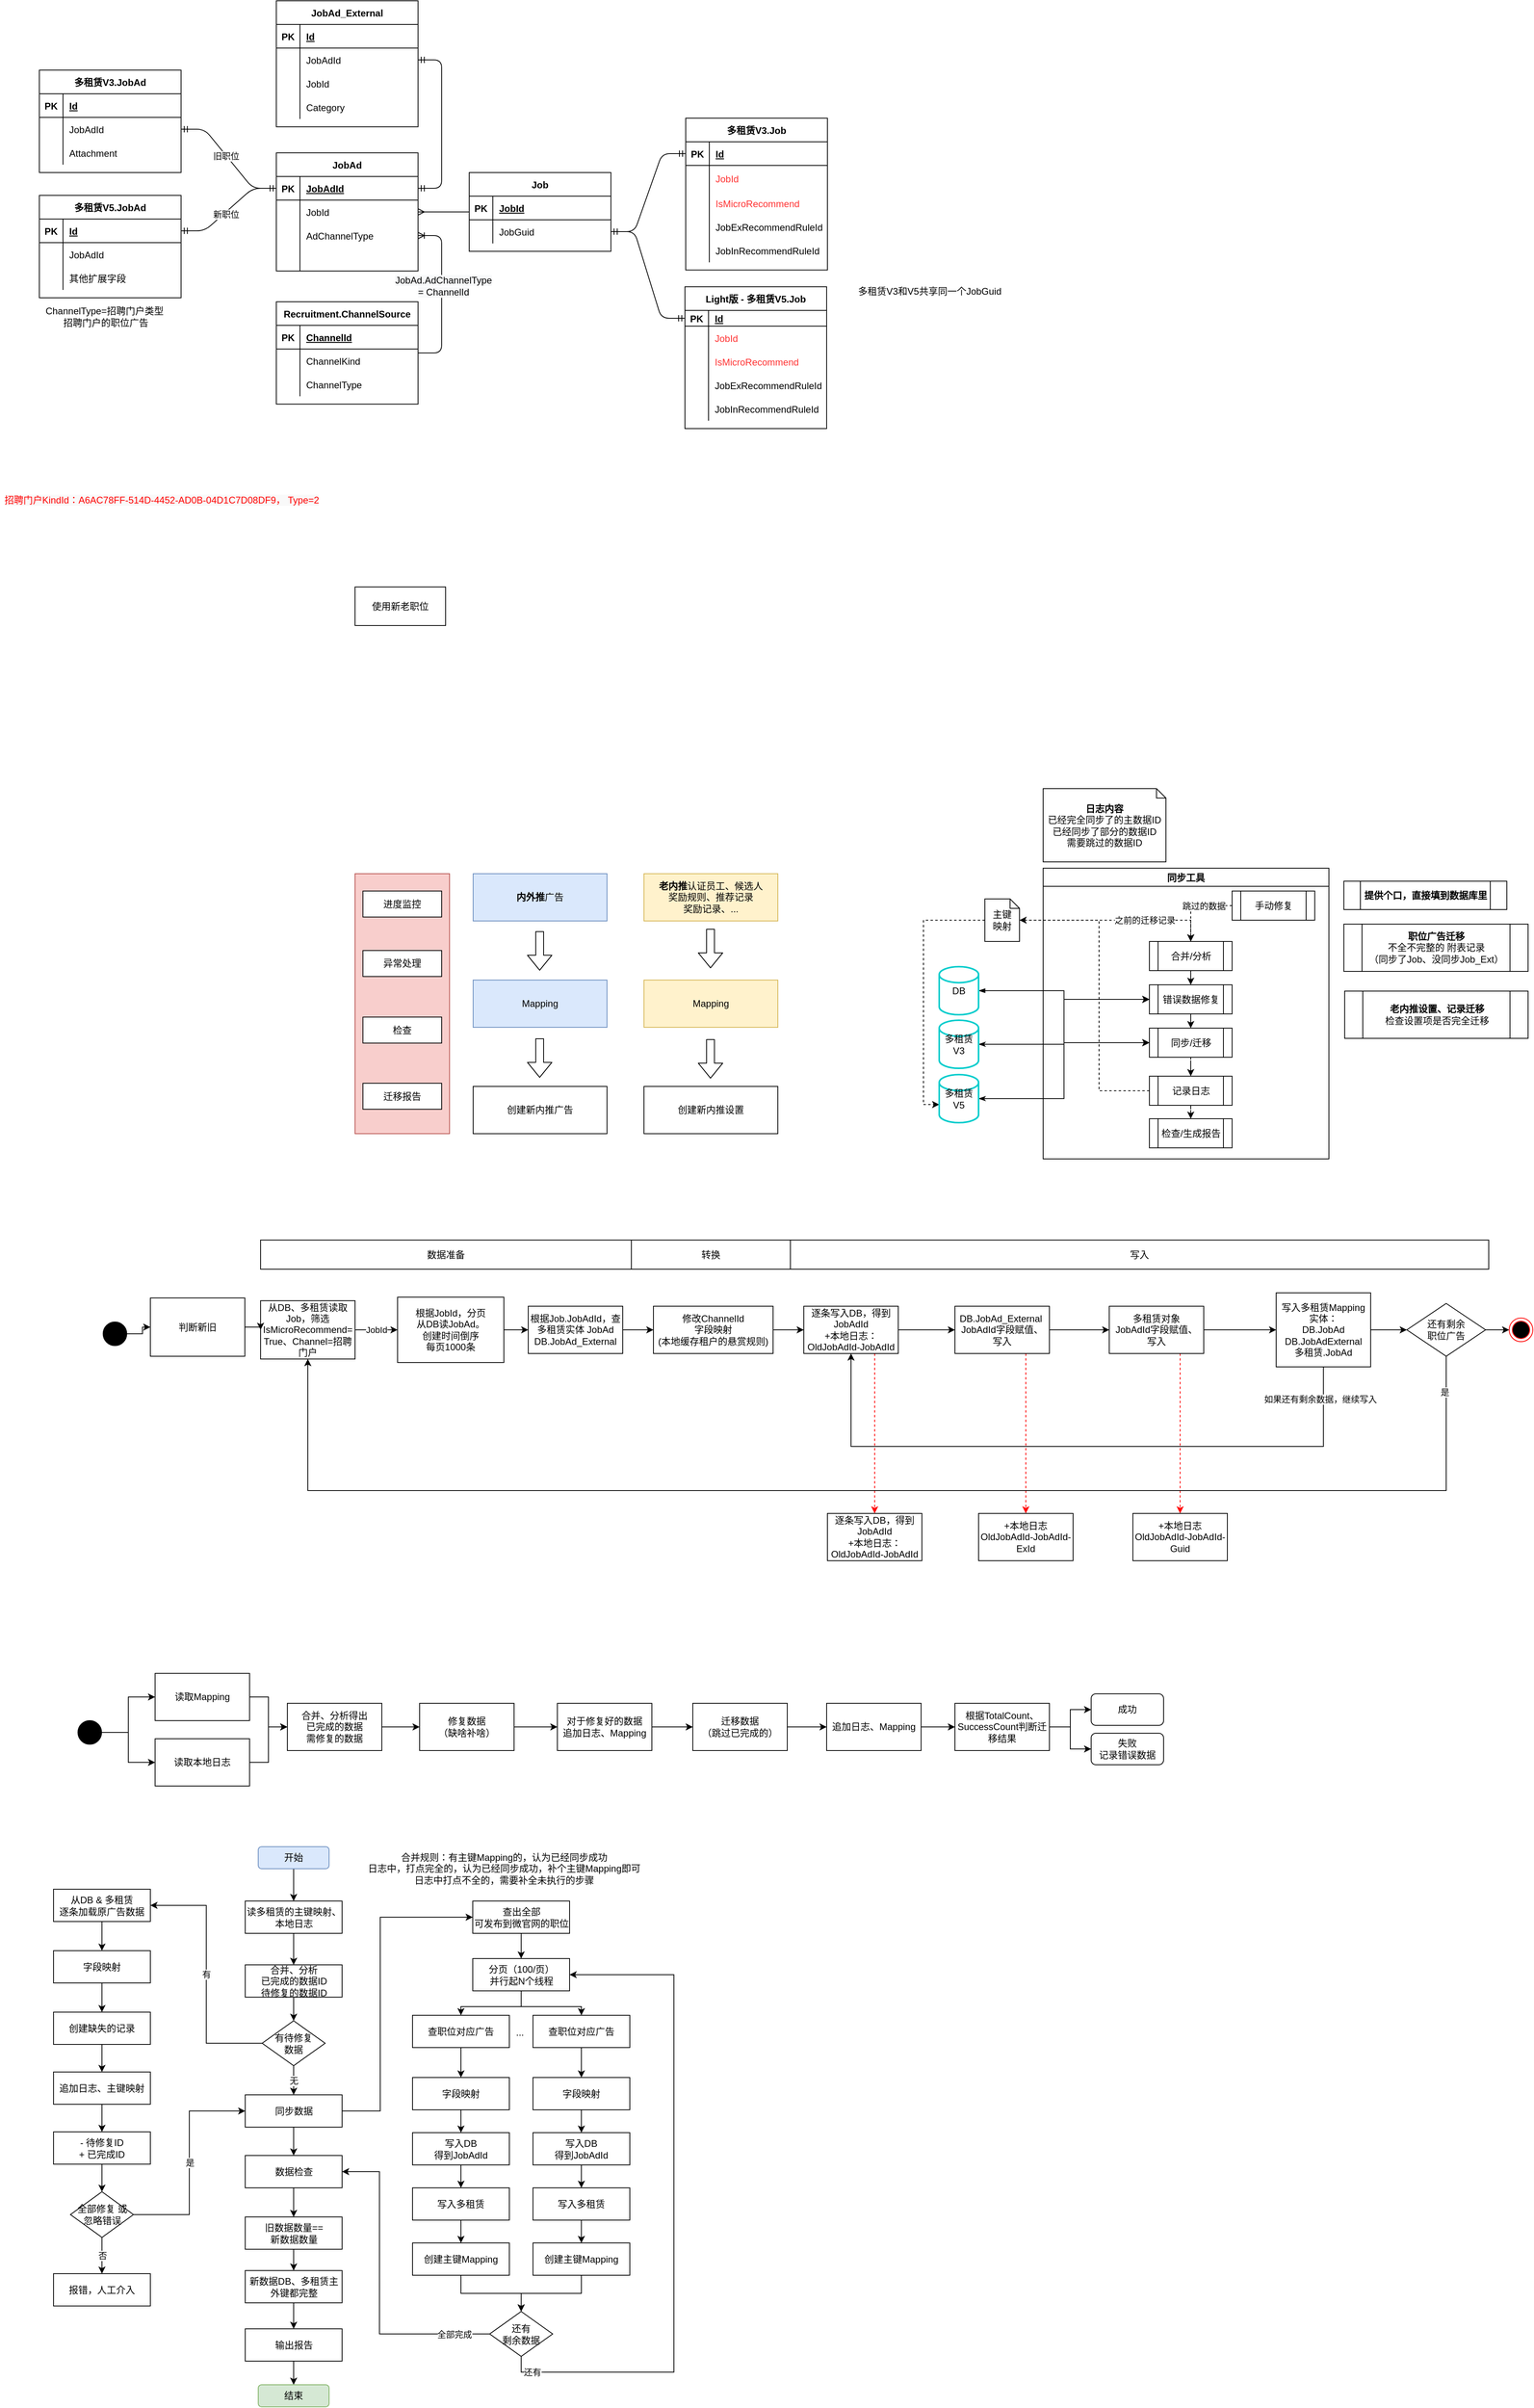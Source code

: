 <mxfile version="14.2.7" type="github">
  <diagram id="tAkU0oh_2glE51-HNbsn" name="Page-1">
    <mxGraphModel dx="1422" dy="839" grid="0" gridSize="10" guides="1" tooltips="1" connect="1" arrows="1" fold="1" page="1" pageScale="1" pageWidth="2339" pageHeight="3300" math="0" shadow="0">
      <root>
        <mxCell id="0" />
        <mxCell id="1" parent="0" />
        <mxCell id="NFqExQ7cC6xYjaQm6VCM-1" value="JobAd" style="shape=table;startSize=30;container=1;collapsible=1;childLayout=tableLayout;fixedRows=1;rowLines=0;fontStyle=1;align=center;resizeLast=1;" parent="1" vertex="1">
          <mxGeometry x="378" y="260" width="180" height="150" as="geometry">
            <mxRectangle x="70" y="260" width="64" height="30" as="alternateBounds" />
          </mxGeometry>
        </mxCell>
        <mxCell id="NFqExQ7cC6xYjaQm6VCM-2" value="" style="shape=partialRectangle;collapsible=0;dropTarget=0;pointerEvents=0;fillColor=none;top=0;left=0;bottom=1;right=0;points=[[0,0.5],[1,0.5]];portConstraint=eastwest;" parent="NFqExQ7cC6xYjaQm6VCM-1" vertex="1">
          <mxGeometry y="30" width="180" height="30" as="geometry" />
        </mxCell>
        <mxCell id="NFqExQ7cC6xYjaQm6VCM-3" value="PK" style="shape=partialRectangle;connectable=0;fillColor=none;top=0;left=0;bottom=0;right=0;fontStyle=1;overflow=hidden;" parent="NFqExQ7cC6xYjaQm6VCM-2" vertex="1">
          <mxGeometry width="30" height="30" as="geometry" />
        </mxCell>
        <mxCell id="NFqExQ7cC6xYjaQm6VCM-4" value="JobAdId" style="shape=partialRectangle;connectable=0;fillColor=none;top=0;left=0;bottom=0;right=0;align=left;spacingLeft=6;fontStyle=5;overflow=hidden;" parent="NFqExQ7cC6xYjaQm6VCM-2" vertex="1">
          <mxGeometry x="30" width="150" height="30" as="geometry" />
        </mxCell>
        <mxCell id="NFqExQ7cC6xYjaQm6VCM-5" value="" style="shape=partialRectangle;collapsible=0;dropTarget=0;pointerEvents=0;fillColor=none;top=0;left=0;bottom=0;right=0;points=[[0,0.5],[1,0.5]];portConstraint=eastwest;" parent="NFqExQ7cC6xYjaQm6VCM-1" vertex="1">
          <mxGeometry y="60" width="180" height="30" as="geometry" />
        </mxCell>
        <mxCell id="NFqExQ7cC6xYjaQm6VCM-6" value="" style="shape=partialRectangle;connectable=0;fillColor=none;top=0;left=0;bottom=0;right=0;editable=1;overflow=hidden;" parent="NFqExQ7cC6xYjaQm6VCM-5" vertex="1">
          <mxGeometry width="30" height="30" as="geometry" />
        </mxCell>
        <mxCell id="NFqExQ7cC6xYjaQm6VCM-7" value="JobId" style="shape=partialRectangle;connectable=0;fillColor=none;top=0;left=0;bottom=0;right=0;align=left;spacingLeft=6;overflow=hidden;" parent="NFqExQ7cC6xYjaQm6VCM-5" vertex="1">
          <mxGeometry x="30" width="150" height="30" as="geometry" />
        </mxCell>
        <mxCell id="NFqExQ7cC6xYjaQm6VCM-8" value="" style="shape=partialRectangle;collapsible=0;dropTarget=0;pointerEvents=0;fillColor=none;top=0;left=0;bottom=0;right=0;points=[[0,0.5],[1,0.5]];portConstraint=eastwest;" parent="NFqExQ7cC6xYjaQm6VCM-1" vertex="1">
          <mxGeometry y="90" width="180" height="30" as="geometry" />
        </mxCell>
        <mxCell id="NFqExQ7cC6xYjaQm6VCM-9" value="" style="shape=partialRectangle;connectable=0;fillColor=none;top=0;left=0;bottom=0;right=0;editable=1;overflow=hidden;" parent="NFqExQ7cC6xYjaQm6VCM-8" vertex="1">
          <mxGeometry width="30" height="30" as="geometry" />
        </mxCell>
        <mxCell id="NFqExQ7cC6xYjaQm6VCM-10" value="AdChannelType" style="shape=partialRectangle;connectable=0;fillColor=none;top=0;left=0;bottom=0;right=0;align=left;spacingLeft=6;overflow=hidden;" parent="NFqExQ7cC6xYjaQm6VCM-8" vertex="1">
          <mxGeometry x="30" width="150" height="30" as="geometry" />
        </mxCell>
        <mxCell id="NFqExQ7cC6xYjaQm6VCM-11" value="" style="shape=partialRectangle;collapsible=0;dropTarget=0;pointerEvents=0;fillColor=none;top=0;left=0;bottom=0;right=0;points=[[0,0.5],[1,0.5]];portConstraint=eastwest;" parent="NFqExQ7cC6xYjaQm6VCM-1" vertex="1">
          <mxGeometry y="120" width="180" height="30" as="geometry" />
        </mxCell>
        <mxCell id="NFqExQ7cC6xYjaQm6VCM-12" value="" style="shape=partialRectangle;connectable=0;fillColor=none;top=0;left=0;bottom=0;right=0;editable=1;overflow=hidden;" parent="NFqExQ7cC6xYjaQm6VCM-11" vertex="1">
          <mxGeometry width="30" height="30" as="geometry" />
        </mxCell>
        <mxCell id="NFqExQ7cC6xYjaQm6VCM-13" value="" style="shape=partialRectangle;connectable=0;fillColor=none;top=0;left=0;bottom=0;right=0;align=left;spacingLeft=6;overflow=hidden;" parent="NFqExQ7cC6xYjaQm6VCM-11" vertex="1">
          <mxGeometry x="30" width="150" height="30" as="geometry" />
        </mxCell>
        <mxCell id="NFqExQ7cC6xYjaQm6VCM-14" value="Job" style="shape=table;startSize=30;container=1;collapsible=1;childLayout=tableLayout;fixedRows=1;rowLines=0;fontStyle=1;align=center;resizeLast=1;" parent="1" vertex="1">
          <mxGeometry x="623" y="285" width="180" height="100" as="geometry" />
        </mxCell>
        <mxCell id="NFqExQ7cC6xYjaQm6VCM-15" value="" style="shape=partialRectangle;collapsible=0;dropTarget=0;pointerEvents=0;fillColor=none;top=0;left=0;bottom=1;right=0;points=[[0,0.5],[1,0.5]];portConstraint=eastwest;" parent="NFqExQ7cC6xYjaQm6VCM-14" vertex="1">
          <mxGeometry y="30" width="180" height="30" as="geometry" />
        </mxCell>
        <mxCell id="NFqExQ7cC6xYjaQm6VCM-16" value="PK" style="shape=partialRectangle;connectable=0;fillColor=none;top=0;left=0;bottom=0;right=0;fontStyle=1;overflow=hidden;" parent="NFqExQ7cC6xYjaQm6VCM-15" vertex="1">
          <mxGeometry width="30" height="30" as="geometry" />
        </mxCell>
        <mxCell id="NFqExQ7cC6xYjaQm6VCM-17" value="JobId" style="shape=partialRectangle;connectable=0;fillColor=none;top=0;left=0;bottom=0;right=0;align=left;spacingLeft=6;fontStyle=5;overflow=hidden;" parent="NFqExQ7cC6xYjaQm6VCM-15" vertex="1">
          <mxGeometry x="30" width="150" height="30" as="geometry" />
        </mxCell>
        <mxCell id="NFqExQ7cC6xYjaQm6VCM-18" value="" style="shape=partialRectangle;collapsible=0;dropTarget=0;pointerEvents=0;fillColor=none;top=0;left=0;bottom=0;right=0;points=[[0,0.5],[1,0.5]];portConstraint=eastwest;" parent="NFqExQ7cC6xYjaQm6VCM-14" vertex="1">
          <mxGeometry y="60" width="180" height="30" as="geometry" />
        </mxCell>
        <mxCell id="NFqExQ7cC6xYjaQm6VCM-19" value="" style="shape=partialRectangle;connectable=0;fillColor=none;top=0;left=0;bottom=0;right=0;editable=1;overflow=hidden;" parent="NFqExQ7cC6xYjaQm6VCM-18" vertex="1">
          <mxGeometry width="30" height="30" as="geometry" />
        </mxCell>
        <mxCell id="NFqExQ7cC6xYjaQm6VCM-20" value="JobGuid" style="shape=partialRectangle;connectable=0;fillColor=none;top=0;left=0;bottom=0;right=0;align=left;spacingLeft=6;overflow=hidden;" parent="NFqExQ7cC6xYjaQm6VCM-18" vertex="1">
          <mxGeometry x="30" width="150" height="30" as="geometry" />
        </mxCell>
        <mxCell id="NFqExQ7cC6xYjaQm6VCM-27" value="多租赁V3.Job" style="shape=table;startSize=30;container=1;collapsible=1;childLayout=tableLayout;fixedRows=1;rowLines=0;fontStyle=1;align=center;resizeLast=1;" parent="1" vertex="1">
          <mxGeometry x="898" y="216" width="180" height="192.75" as="geometry" />
        </mxCell>
        <mxCell id="NFqExQ7cC6xYjaQm6VCM-28" value="" style="shape=partialRectangle;collapsible=0;dropTarget=0;pointerEvents=0;fillColor=none;top=0;left=0;bottom=1;right=0;points=[[0,0.5],[1,0.5]];portConstraint=eastwest;" parent="NFqExQ7cC6xYjaQm6VCM-27" vertex="1">
          <mxGeometry y="30" width="180" height="30" as="geometry" />
        </mxCell>
        <mxCell id="NFqExQ7cC6xYjaQm6VCM-29" value="PK" style="shape=partialRectangle;connectable=0;fillColor=none;top=0;left=0;bottom=0;right=0;fontStyle=1;overflow=hidden;" parent="NFqExQ7cC6xYjaQm6VCM-28" vertex="1">
          <mxGeometry width="30" height="30" as="geometry" />
        </mxCell>
        <mxCell id="NFqExQ7cC6xYjaQm6VCM-30" value="Id" style="shape=partialRectangle;connectable=0;fillColor=none;top=0;left=0;bottom=0;right=0;align=left;spacingLeft=6;fontStyle=5;overflow=hidden;" parent="NFqExQ7cC6xYjaQm6VCM-28" vertex="1">
          <mxGeometry x="30" width="150" height="30" as="geometry" />
        </mxCell>
        <mxCell id="9trvorc2qo4zROkZDDM5-33" style="shape=partialRectangle;collapsible=0;dropTarget=0;pointerEvents=0;fillColor=none;top=0;left=0;bottom=0;right=0;points=[[0,0.5],[1,0.5]];portConstraint=eastwest;" parent="NFqExQ7cC6xYjaQm6VCM-27" vertex="1">
          <mxGeometry y="60" width="180" height="33" as="geometry" />
        </mxCell>
        <mxCell id="9trvorc2qo4zROkZDDM5-34" style="shape=partialRectangle;connectable=0;fillColor=none;top=0;left=0;bottom=0;right=0;editable=1;overflow=hidden;" parent="9trvorc2qo4zROkZDDM5-33" vertex="1">
          <mxGeometry width="30" height="33" as="geometry" />
        </mxCell>
        <mxCell id="9trvorc2qo4zROkZDDM5-35" value="JobId" style="shape=partialRectangle;connectable=0;fillColor=none;top=0;left=0;bottom=0;right=0;align=left;spacingLeft=6;overflow=hidden;fontColor=#FF3333;" parent="9trvorc2qo4zROkZDDM5-33" vertex="1">
          <mxGeometry x="30" width="150" height="33" as="geometry" />
        </mxCell>
        <mxCell id="NFqExQ7cC6xYjaQm6VCM-31" value="" style="shape=partialRectangle;collapsible=0;dropTarget=0;pointerEvents=0;fillColor=none;top=0;left=0;bottom=0;right=0;points=[[0,0.5],[1,0.5]];portConstraint=eastwest;" parent="NFqExQ7cC6xYjaQm6VCM-27" vertex="1">
          <mxGeometry y="93" width="180" height="30" as="geometry" />
        </mxCell>
        <mxCell id="NFqExQ7cC6xYjaQm6VCM-32" value="" style="shape=partialRectangle;connectable=0;fillColor=none;top=0;left=0;bottom=0;right=0;editable=1;overflow=hidden;" parent="NFqExQ7cC6xYjaQm6VCM-31" vertex="1">
          <mxGeometry width="30" height="30" as="geometry" />
        </mxCell>
        <mxCell id="NFqExQ7cC6xYjaQm6VCM-33" value="IsMicroRecommend" style="shape=partialRectangle;connectable=0;fillColor=none;top=0;left=0;bottom=0;right=0;align=left;spacingLeft=6;overflow=hidden;fontColor=#FF3333;" parent="NFqExQ7cC6xYjaQm6VCM-31" vertex="1">
          <mxGeometry x="30" width="150" height="30" as="geometry" />
        </mxCell>
        <mxCell id="NFqExQ7cC6xYjaQm6VCM-34" value="" style="shape=partialRectangle;collapsible=0;dropTarget=0;pointerEvents=0;fillColor=none;top=0;left=0;bottom=0;right=0;points=[[0,0.5],[1,0.5]];portConstraint=eastwest;" parent="NFqExQ7cC6xYjaQm6VCM-27" vertex="1">
          <mxGeometry y="123" width="180" height="30" as="geometry" />
        </mxCell>
        <mxCell id="NFqExQ7cC6xYjaQm6VCM-35" value="" style="shape=partialRectangle;connectable=0;fillColor=none;top=0;left=0;bottom=0;right=0;editable=1;overflow=hidden;" parent="NFqExQ7cC6xYjaQm6VCM-34" vertex="1">
          <mxGeometry width="30" height="30" as="geometry" />
        </mxCell>
        <mxCell id="NFqExQ7cC6xYjaQm6VCM-36" value="JobExRecommendRuleId" style="shape=partialRectangle;connectable=0;fillColor=none;top=0;left=0;bottom=0;right=0;align=left;spacingLeft=6;overflow=hidden;" parent="NFqExQ7cC6xYjaQm6VCM-34" vertex="1">
          <mxGeometry x="30" width="150" height="30" as="geometry" />
        </mxCell>
        <mxCell id="NFqExQ7cC6xYjaQm6VCM-37" value="" style="shape=partialRectangle;collapsible=0;dropTarget=0;pointerEvents=0;fillColor=none;top=0;left=0;bottom=0;right=0;points=[[0,0.5],[1,0.5]];portConstraint=eastwest;" parent="NFqExQ7cC6xYjaQm6VCM-27" vertex="1">
          <mxGeometry y="153" width="180" height="30" as="geometry" />
        </mxCell>
        <mxCell id="NFqExQ7cC6xYjaQm6VCM-38" value="" style="shape=partialRectangle;connectable=0;fillColor=none;top=0;left=0;bottom=0;right=0;editable=1;overflow=hidden;" parent="NFqExQ7cC6xYjaQm6VCM-37" vertex="1">
          <mxGeometry width="30" height="30" as="geometry" />
        </mxCell>
        <mxCell id="NFqExQ7cC6xYjaQm6VCM-39" value="JobInRecommendRuleId" style="shape=partialRectangle;connectable=0;fillColor=none;top=0;left=0;bottom=0;right=0;align=left;spacingLeft=6;overflow=hidden;" parent="NFqExQ7cC6xYjaQm6VCM-37" vertex="1">
          <mxGeometry x="30" width="150" height="30" as="geometry" />
        </mxCell>
        <mxCell id="NFqExQ7cC6xYjaQm6VCM-40" value="Light版 - 多租赁V5.Job" style="shape=table;startSize=30;container=1;collapsible=1;childLayout=tableLayout;fixedRows=1;rowLines=0;fontStyle=1;align=center;resizeLast=1;" parent="1" vertex="1">
          <mxGeometry x="897" y="430" width="180" height="180" as="geometry" />
        </mxCell>
        <mxCell id="NFqExQ7cC6xYjaQm6VCM-41" value="" style="shape=partialRectangle;collapsible=0;dropTarget=0;pointerEvents=0;fillColor=none;top=0;left=0;bottom=1;right=0;points=[[0,0.5],[1,0.5]];portConstraint=eastwest;" parent="NFqExQ7cC6xYjaQm6VCM-40" vertex="1">
          <mxGeometry y="30" width="180" height="20" as="geometry" />
        </mxCell>
        <mxCell id="NFqExQ7cC6xYjaQm6VCM-42" value="PK" style="shape=partialRectangle;connectable=0;fillColor=none;top=0;left=0;bottom=0;right=0;fontStyle=1;overflow=hidden;" parent="NFqExQ7cC6xYjaQm6VCM-41" vertex="1">
          <mxGeometry width="30" height="20" as="geometry" />
        </mxCell>
        <mxCell id="NFqExQ7cC6xYjaQm6VCM-43" value="Id" style="shape=partialRectangle;connectable=0;fillColor=none;top=0;left=0;bottom=0;right=0;align=left;spacingLeft=6;fontStyle=5;overflow=hidden;" parent="NFqExQ7cC6xYjaQm6VCM-41" vertex="1">
          <mxGeometry x="30" width="150" height="20" as="geometry" />
        </mxCell>
        <mxCell id="9trvorc2qo4zROkZDDM5-36" style="shape=partialRectangle;collapsible=0;dropTarget=0;pointerEvents=0;fillColor=none;top=0;left=0;bottom=0;right=0;points=[[0,0.5],[1,0.5]];portConstraint=eastwest;" parent="NFqExQ7cC6xYjaQm6VCM-40" vertex="1">
          <mxGeometry y="50" width="180" height="30" as="geometry" />
        </mxCell>
        <mxCell id="9trvorc2qo4zROkZDDM5-37" style="shape=partialRectangle;connectable=0;fillColor=none;top=0;left=0;bottom=0;right=0;editable=1;overflow=hidden;" parent="9trvorc2qo4zROkZDDM5-36" vertex="1">
          <mxGeometry width="30" height="30" as="geometry" />
        </mxCell>
        <mxCell id="9trvorc2qo4zROkZDDM5-38" value="JobId" style="shape=partialRectangle;connectable=0;fillColor=none;top=0;left=0;bottom=0;right=0;align=left;spacingLeft=6;overflow=hidden;fontColor=#FF3333;" parent="9trvorc2qo4zROkZDDM5-36" vertex="1">
          <mxGeometry x="30" width="150" height="30" as="geometry" />
        </mxCell>
        <mxCell id="NFqExQ7cC6xYjaQm6VCM-44" value="" style="shape=partialRectangle;collapsible=0;dropTarget=0;pointerEvents=0;fillColor=none;top=0;left=0;bottom=0;right=0;points=[[0,0.5],[1,0.5]];portConstraint=eastwest;" parent="NFqExQ7cC6xYjaQm6VCM-40" vertex="1">
          <mxGeometry y="80" width="180" height="30" as="geometry" />
        </mxCell>
        <mxCell id="NFqExQ7cC6xYjaQm6VCM-45" value="" style="shape=partialRectangle;connectable=0;fillColor=none;top=0;left=0;bottom=0;right=0;editable=1;overflow=hidden;" parent="NFqExQ7cC6xYjaQm6VCM-44" vertex="1">
          <mxGeometry width="30" height="30" as="geometry" />
        </mxCell>
        <mxCell id="NFqExQ7cC6xYjaQm6VCM-46" value="IsMicroRecommend" style="shape=partialRectangle;connectable=0;fillColor=none;top=0;left=0;bottom=0;right=0;align=left;spacingLeft=6;overflow=hidden;fontColor=#FF3333;" parent="NFqExQ7cC6xYjaQm6VCM-44" vertex="1">
          <mxGeometry x="30" width="150" height="30" as="geometry" />
        </mxCell>
        <mxCell id="NFqExQ7cC6xYjaQm6VCM-47" value="" style="shape=partialRectangle;collapsible=0;dropTarget=0;pointerEvents=0;fillColor=none;top=0;left=0;bottom=0;right=0;points=[[0,0.5],[1,0.5]];portConstraint=eastwest;" parent="NFqExQ7cC6xYjaQm6VCM-40" vertex="1">
          <mxGeometry y="110" width="180" height="30" as="geometry" />
        </mxCell>
        <mxCell id="NFqExQ7cC6xYjaQm6VCM-48" value="" style="shape=partialRectangle;connectable=0;fillColor=none;top=0;left=0;bottom=0;right=0;editable=1;overflow=hidden;" parent="NFqExQ7cC6xYjaQm6VCM-47" vertex="1">
          <mxGeometry width="30" height="30" as="geometry" />
        </mxCell>
        <mxCell id="NFqExQ7cC6xYjaQm6VCM-49" value="JobExRecommendRuleId" style="shape=partialRectangle;connectable=0;fillColor=none;top=0;left=0;bottom=0;right=0;align=left;spacingLeft=6;overflow=hidden;" parent="NFqExQ7cC6xYjaQm6VCM-47" vertex="1">
          <mxGeometry x="30" width="150" height="30" as="geometry" />
        </mxCell>
        <mxCell id="NFqExQ7cC6xYjaQm6VCM-50" value="" style="shape=partialRectangle;collapsible=0;dropTarget=0;pointerEvents=0;fillColor=none;top=0;left=0;bottom=0;right=0;points=[[0,0.5],[1,0.5]];portConstraint=eastwest;" parent="NFqExQ7cC6xYjaQm6VCM-40" vertex="1">
          <mxGeometry y="140" width="180" height="30" as="geometry" />
        </mxCell>
        <mxCell id="NFqExQ7cC6xYjaQm6VCM-51" value="" style="shape=partialRectangle;connectable=0;fillColor=none;top=0;left=0;bottom=0;right=0;editable=1;overflow=hidden;" parent="NFqExQ7cC6xYjaQm6VCM-50" vertex="1">
          <mxGeometry width="30" height="30" as="geometry" />
        </mxCell>
        <mxCell id="NFqExQ7cC6xYjaQm6VCM-52" value="JobInRecommendRuleId" style="shape=partialRectangle;connectable=0;fillColor=none;top=0;left=0;bottom=0;right=0;align=left;spacingLeft=6;overflow=hidden;" parent="NFqExQ7cC6xYjaQm6VCM-50" vertex="1">
          <mxGeometry x="30" width="150" height="30" as="geometry" />
        </mxCell>
        <mxCell id="NFqExQ7cC6xYjaQm6VCM-56" value="" style="edgeStyle=entityRelationEdgeStyle;fontSize=12;html=1;endArrow=ERmandOne;startArrow=ERmandOne;exitX=0;exitY=0.5;exitDx=0;exitDy=0;" parent="1" source="NFqExQ7cC6xYjaQm6VCM-28" target="NFqExQ7cC6xYjaQm6VCM-18" edge="1">
          <mxGeometry width="100" height="100" relative="1" as="geometry">
            <mxPoint x="654" y="620" as="sourcePoint" />
            <mxPoint x="754" y="520" as="targetPoint" />
          </mxGeometry>
        </mxCell>
        <mxCell id="NFqExQ7cC6xYjaQm6VCM-57" value="" style="edgeStyle=entityRelationEdgeStyle;fontSize=12;html=1;endArrow=ERmandOne;startArrow=ERmandOne;entryX=1;entryY=0.5;entryDx=0;entryDy=0;" parent="1" source="NFqExQ7cC6xYjaQm6VCM-41" target="NFqExQ7cC6xYjaQm6VCM-18" edge="1">
          <mxGeometry width="100" height="100" relative="1" as="geometry">
            <mxPoint x="594" y="620" as="sourcePoint" />
            <mxPoint x="694" y="520" as="targetPoint" />
          </mxGeometry>
        </mxCell>
        <mxCell id="NFqExQ7cC6xYjaQm6VCM-58" value="多租赁V3和V5共享同一个JobGuid" style="text;html=1;strokeColor=none;fillColor=none;align=center;verticalAlign=middle;whiteSpace=wrap;rounded=0;" parent="1" vertex="1">
          <mxGeometry x="1108" y="426" width="200" height="20" as="geometry" />
        </mxCell>
        <mxCell id="NFqExQ7cC6xYjaQm6VCM-59" value="" style="edgeStyle=entityRelationEdgeStyle;fontSize=12;html=1;endArrow=ERmany;" parent="1" source="NFqExQ7cC6xYjaQm6VCM-14" target="NFqExQ7cC6xYjaQm6VCM-1" edge="1">
          <mxGeometry width="100" height="100" relative="1" as="geometry">
            <mxPoint x="349" y="643" as="sourcePoint" />
            <mxPoint x="449" y="543" as="targetPoint" />
          </mxGeometry>
        </mxCell>
        <mxCell id="NFqExQ7cC6xYjaQm6VCM-60" value="ChannelType=招聘门户类型&amp;nbsp;&lt;br&gt;招聘门户的职位广告" style="text;html=1;align=center;verticalAlign=middle;resizable=0;points=[];autosize=1;" parent="1" vertex="1">
          <mxGeometry x="79" y="452" width="163" height="32" as="geometry" />
        </mxCell>
        <mxCell id="NFqExQ7cC6xYjaQm6VCM-62" value="Recruitment.ChannelSource" style="shape=table;startSize=30;container=1;collapsible=1;childLayout=tableLayout;fixedRows=1;rowLines=0;fontStyle=1;align=center;resizeLast=1;" parent="1" vertex="1">
          <mxGeometry x="378" y="449" width="180" height="130" as="geometry" />
        </mxCell>
        <mxCell id="NFqExQ7cC6xYjaQm6VCM-63" value="" style="shape=partialRectangle;collapsible=0;dropTarget=0;pointerEvents=0;fillColor=none;top=0;left=0;bottom=1;right=0;points=[[0,0.5],[1,0.5]];portConstraint=eastwest;" parent="NFqExQ7cC6xYjaQm6VCM-62" vertex="1">
          <mxGeometry y="30" width="180" height="30" as="geometry" />
        </mxCell>
        <mxCell id="NFqExQ7cC6xYjaQm6VCM-64" value="PK" style="shape=partialRectangle;connectable=0;fillColor=none;top=0;left=0;bottom=0;right=0;fontStyle=1;overflow=hidden;" parent="NFqExQ7cC6xYjaQm6VCM-63" vertex="1">
          <mxGeometry width="30" height="30" as="geometry" />
        </mxCell>
        <mxCell id="NFqExQ7cC6xYjaQm6VCM-65" value="ChannelId" style="shape=partialRectangle;connectable=0;fillColor=none;top=0;left=0;bottom=0;right=0;align=left;spacingLeft=6;fontStyle=5;overflow=hidden;" parent="NFqExQ7cC6xYjaQm6VCM-63" vertex="1">
          <mxGeometry x="30" width="150" height="30" as="geometry" />
        </mxCell>
        <mxCell id="NFqExQ7cC6xYjaQm6VCM-66" value="" style="shape=partialRectangle;collapsible=0;dropTarget=0;pointerEvents=0;fillColor=none;top=0;left=0;bottom=0;right=0;points=[[0,0.5],[1,0.5]];portConstraint=eastwest;" parent="NFqExQ7cC6xYjaQm6VCM-62" vertex="1">
          <mxGeometry y="60" width="180" height="30" as="geometry" />
        </mxCell>
        <mxCell id="NFqExQ7cC6xYjaQm6VCM-67" value="" style="shape=partialRectangle;connectable=0;fillColor=none;top=0;left=0;bottom=0;right=0;editable=1;overflow=hidden;" parent="NFqExQ7cC6xYjaQm6VCM-66" vertex="1">
          <mxGeometry width="30" height="30" as="geometry" />
        </mxCell>
        <mxCell id="NFqExQ7cC6xYjaQm6VCM-68" value="ChannelKind" style="shape=partialRectangle;connectable=0;fillColor=none;top=0;left=0;bottom=0;right=0;align=left;spacingLeft=6;overflow=hidden;" parent="NFqExQ7cC6xYjaQm6VCM-66" vertex="1">
          <mxGeometry x="30" width="150" height="30" as="geometry" />
        </mxCell>
        <mxCell id="NFqExQ7cC6xYjaQm6VCM-69" value="" style="shape=partialRectangle;collapsible=0;dropTarget=0;pointerEvents=0;fillColor=none;top=0;left=0;bottom=0;right=0;points=[[0,0.5],[1,0.5]];portConstraint=eastwest;" parent="NFqExQ7cC6xYjaQm6VCM-62" vertex="1">
          <mxGeometry y="90" width="180" height="30" as="geometry" />
        </mxCell>
        <mxCell id="NFqExQ7cC6xYjaQm6VCM-70" value="" style="shape=partialRectangle;connectable=0;fillColor=none;top=0;left=0;bottom=0;right=0;editable=1;overflow=hidden;" parent="NFqExQ7cC6xYjaQm6VCM-69" vertex="1">
          <mxGeometry width="30" height="30" as="geometry" />
        </mxCell>
        <mxCell id="NFqExQ7cC6xYjaQm6VCM-71" value="ChannelType" style="shape=partialRectangle;connectable=0;fillColor=none;top=0;left=0;bottom=0;right=0;align=left;spacingLeft=6;overflow=hidden;" parent="NFqExQ7cC6xYjaQm6VCM-69" vertex="1">
          <mxGeometry x="30" width="150" height="30" as="geometry" />
        </mxCell>
        <mxCell id="NFqExQ7cC6xYjaQm6VCM-76" value="" style="edgeStyle=entityRelationEdgeStyle;fontSize=12;html=1;endArrow=ERoneToMany;" parent="1" source="NFqExQ7cC6xYjaQm6VCM-62" target="NFqExQ7cC6xYjaQm6VCM-8" edge="1">
          <mxGeometry width="100" height="100" relative="1" as="geometry">
            <mxPoint x="571" y="359" as="sourcePoint" />
            <mxPoint x="671" y="259" as="targetPoint" />
          </mxGeometry>
        </mxCell>
        <mxCell id="NFqExQ7cC6xYjaQm6VCM-78" value="&lt;span style=&quot;font-size: 12px ; background-color: rgb(248 , 249 , 250)&quot;&gt;JobAd.AdChannelType&lt;br&gt;= ChannelId&lt;/span&gt;" style="edgeLabel;html=1;align=center;verticalAlign=middle;resizable=0;points=[];" parent="NFqExQ7cC6xYjaQm6VCM-76" vertex="1" connectable="0">
          <mxGeometry x="-0.064" y="-1" relative="1" as="geometry">
            <mxPoint x="1" y="-17" as="offset" />
          </mxGeometry>
        </mxCell>
        <mxCell id="NFqExQ7cC6xYjaQm6VCM-79" value="&lt;span style=&quot;color: rgb(255 , 0 , 0) ; font-family: &amp;#34;microsoft yahei&amp;#34; , &amp;#34;hiragino sans gb&amp;#34; , &amp;#34;helvetica neue&amp;#34; , &amp;#34;helvetica&amp;#34; , &amp;#34;tahoma&amp;#34; , &amp;#34;arial&amp;#34; , &amp;#34;wenquanyi micro hei&amp;#34; , &amp;#34;verdana&amp;#34; , sans-serif , ; text-align: left ; background-color: rgb(249 , 249 , 249)&quot;&gt;招聘门户KindId：A6AC78FF-514D-4452-AD0B-04D1C7D08DF9， Type=2&lt;/span&gt;" style="text;html=1;align=center;verticalAlign=middle;resizable=0;points=[];autosize=1;fontColor=#FF3333;" parent="1" vertex="1">
          <mxGeometry x="27" y="692" width="410" height="18" as="geometry" />
        </mxCell>
        <mxCell id="9trvorc2qo4zROkZDDM5-1" value="&lt;br&gt;&lt;br&gt;&lt;br&gt;&lt;br&gt;&lt;br&gt;&lt;br&gt;" style="rounded=0;whiteSpace=wrap;html=1;fillColor=#f8cecc;strokeColor=#b85450;" parent="1" vertex="1">
          <mxGeometry x="478" y="1175" width="120" height="330" as="geometry" />
        </mxCell>
        <mxCell id="9trvorc2qo4zROkZDDM5-2" value="&lt;b&gt;内外推&lt;/b&gt;广告" style="rounded=0;whiteSpace=wrap;html=1;fillColor=#dae8fc;strokeColor=#6c8ebf;" parent="1" vertex="1">
          <mxGeometry x="628" y="1175" width="170" height="60" as="geometry" />
        </mxCell>
        <mxCell id="9trvorc2qo4zROkZDDM5-3" value="Mapping" style="rounded=0;whiteSpace=wrap;html=1;fillColor=#dae8fc;strokeColor=#6c8ebf;" parent="1" vertex="1">
          <mxGeometry x="628" y="1310" width="170" height="60" as="geometry" />
        </mxCell>
        <mxCell id="9trvorc2qo4zROkZDDM5-4" value="创建新内推广告" style="rounded=0;whiteSpace=wrap;html=1;" parent="1" vertex="1">
          <mxGeometry x="628" y="1445" width="170" height="60" as="geometry" />
        </mxCell>
        <mxCell id="9trvorc2qo4zROkZDDM5-7" value="&lt;b&gt;老内推&lt;/b&gt;认证员工、候选人&lt;br&gt;奖励规则、推荐记录&lt;br&gt;奖励记录、..." style="rounded=0;whiteSpace=wrap;html=1;fillColor=#fff2cc;strokeColor=#d6b656;" parent="1" vertex="1">
          <mxGeometry x="845" y="1175" width="170" height="60" as="geometry" />
        </mxCell>
        <mxCell id="9trvorc2qo4zROkZDDM5-8" value="Mapping" style="rounded=0;whiteSpace=wrap;html=1;fillColor=#fff2cc;strokeColor=#d6b656;" parent="1" vertex="1">
          <mxGeometry x="845" y="1310" width="170" height="60" as="geometry" />
        </mxCell>
        <mxCell id="9trvorc2qo4zROkZDDM5-9" value="创建新内推设置" style="rounded=0;whiteSpace=wrap;html=1;" parent="1" vertex="1">
          <mxGeometry x="845" y="1445" width="170" height="60" as="geometry" />
        </mxCell>
        <mxCell id="9trvorc2qo4zROkZDDM5-10" value="&lt;span&gt;进度监控&lt;/span&gt;" style="rounded=0;whiteSpace=wrap;html=1;" parent="1" vertex="1">
          <mxGeometry x="488" y="1197" width="100" height="33" as="geometry" />
        </mxCell>
        <mxCell id="9trvorc2qo4zROkZDDM5-12" value="异常处理" style="rounded=0;whiteSpace=wrap;html=1;" parent="1" vertex="1">
          <mxGeometry x="488" y="1272.5" width="100" height="33" as="geometry" />
        </mxCell>
        <mxCell id="9trvorc2qo4zROkZDDM5-13" value="迁移报告" style="rounded=0;whiteSpace=wrap;html=1;" parent="1" vertex="1">
          <mxGeometry x="488" y="1441" width="100" height="33" as="geometry" />
        </mxCell>
        <mxCell id="9trvorc2qo4zROkZDDM5-14" value="" style="shape=flexArrow;endArrow=classic;html=1;" parent="1" edge="1">
          <mxGeometry width="50" height="50" relative="1" as="geometry">
            <mxPoint x="712.5" y="1248" as="sourcePoint" />
            <mxPoint x="712.5" y="1298" as="targetPoint" />
          </mxGeometry>
        </mxCell>
        <mxCell id="9trvorc2qo4zROkZDDM5-16" value="" style="shape=flexArrow;endArrow=classic;html=1;" parent="1" edge="1">
          <mxGeometry width="50" height="50" relative="1" as="geometry">
            <mxPoint x="929.5" y="1245" as="sourcePoint" />
            <mxPoint x="929.5" y="1295" as="targetPoint" />
          </mxGeometry>
        </mxCell>
        <mxCell id="9trvorc2qo4zROkZDDM5-17" value="" style="shape=flexArrow;endArrow=classic;html=1;" parent="1" edge="1">
          <mxGeometry width="50" height="50" relative="1" as="geometry">
            <mxPoint x="712.5" y="1384" as="sourcePoint" />
            <mxPoint x="712.5" y="1434" as="targetPoint" />
          </mxGeometry>
        </mxCell>
        <mxCell id="9trvorc2qo4zROkZDDM5-18" value="" style="shape=flexArrow;endArrow=classic;html=1;" parent="1" edge="1">
          <mxGeometry width="50" height="50" relative="1" as="geometry">
            <mxPoint x="929.5" y="1385" as="sourcePoint" />
            <mxPoint x="929.5" y="1435" as="targetPoint" />
          </mxGeometry>
        </mxCell>
        <mxCell id="9trvorc2qo4zROkZDDM5-19" value="使用新老职位" style="rounded=0;whiteSpace=wrap;html=1;" parent="1" vertex="1">
          <mxGeometry x="478" y="811" width="115" height="49" as="geometry" />
        </mxCell>
        <mxCell id="9trvorc2qo4zROkZDDM5-100" value="JobId" style="edgeStyle=orthogonalEdgeStyle;rounded=0;orthogonalLoop=1;jettySize=auto;html=1;exitX=1;exitY=0.5;exitDx=0;exitDy=0;" parent="1" source="9trvorc2qo4zROkZDDM5-20" target="9trvorc2qo4zROkZDDM5-23" edge="1">
          <mxGeometry relative="1" as="geometry" />
        </mxCell>
        <mxCell id="9trvorc2qo4zROkZDDM5-20" value="从DB、多租赁读取Job，筛选IsMicroRecommend=&lt;br&gt;True、Channel=招聘门户" style="rounded=0;whiteSpace=wrap;html=1;" parent="1" vertex="1">
          <mxGeometry x="358" y="1717" width="120" height="74" as="geometry" />
        </mxCell>
        <mxCell id="9trvorc2qo4zROkZDDM5-27" value="" style="edgeStyle=orthogonalEdgeStyle;rounded=0;orthogonalLoop=1;jettySize=auto;html=1;" parent="1" source="9trvorc2qo4zROkZDDM5-23" target="9trvorc2qo4zROkZDDM5-24" edge="1">
          <mxGeometry relative="1" as="geometry" />
        </mxCell>
        <mxCell id="9trvorc2qo4zROkZDDM5-23" value="根据JobId，分页&lt;br&gt;从DB读JobAd。&lt;br&gt;创建时间倒序&lt;br&gt;每页1000条" style="rounded=0;whiteSpace=wrap;html=1;" parent="1" vertex="1">
          <mxGeometry x="532" y="1712.5" width="135" height="83" as="geometry" />
        </mxCell>
        <mxCell id="9trvorc2qo4zROkZDDM5-39" value="" style="edgeStyle=orthogonalEdgeStyle;rounded=0;orthogonalLoop=1;jettySize=auto;html=1;" parent="1" source="9trvorc2qo4zROkZDDM5-24" target="9trvorc2qo4zROkZDDM5-28" edge="1">
          <mxGeometry relative="1" as="geometry" />
        </mxCell>
        <mxCell id="9trvorc2qo4zROkZDDM5-24" value="根据Job.JobAdId，查多租赁实体 JobAd&lt;br&gt;DB.JobAd_External" style="rounded=0;whiteSpace=wrap;html=1;" parent="1" vertex="1">
          <mxGeometry x="698" y="1724" width="120" height="60" as="geometry" />
        </mxCell>
        <mxCell id="9trvorc2qo4zROkZDDM5-40" value="" style="edgeStyle=orthogonalEdgeStyle;rounded=0;orthogonalLoop=1;jettySize=auto;html=1;" parent="1" source="9trvorc2qo4zROkZDDM5-28" target="9trvorc2qo4zROkZDDM5-29" edge="1">
          <mxGeometry relative="1" as="geometry" />
        </mxCell>
        <mxCell id="9trvorc2qo4zROkZDDM5-28" value="修改ChannelId&lt;br&gt;字段映射&lt;br&gt;(本地缓存租户的悬赏规则)" style="rounded=0;whiteSpace=wrap;html=1;" parent="1" vertex="1">
          <mxGeometry x="857" y="1724" width="152" height="60" as="geometry" />
        </mxCell>
        <mxCell id="9trvorc2qo4zROkZDDM5-97" style="edgeStyle=orthogonalEdgeStyle;rounded=0;orthogonalLoop=1;jettySize=auto;html=1;exitX=1;exitY=0.5;exitDx=0;exitDy=0;entryX=0;entryY=0.5;entryDx=0;entryDy=0;" parent="1" source="9trvorc2qo4zROkZDDM5-29" target="9trvorc2qo4zROkZDDM5-94" edge="1">
          <mxGeometry relative="1" as="geometry" />
        </mxCell>
        <mxCell id="9trvorc2qo4zROkZDDM5-149" style="edgeStyle=orthogonalEdgeStyle;rounded=0;orthogonalLoop=1;jettySize=auto;html=1;exitX=0.75;exitY=1;exitDx=0;exitDy=0;dashed=1;strokeColor=#FF0000;" parent="1" source="9trvorc2qo4zROkZDDM5-29" target="9trvorc2qo4zROkZDDM5-145" edge="1">
          <mxGeometry relative="1" as="geometry" />
        </mxCell>
        <mxCell id="9trvorc2qo4zROkZDDM5-29" value="逐条写入DB，得到JobAdId&lt;br&gt;+本地日志：&lt;br&gt;OldJobAdId-JobAdId" style="rounded=0;whiteSpace=wrap;html=1;" parent="1" vertex="1">
          <mxGeometry x="1048" y="1724" width="120" height="60" as="geometry" />
        </mxCell>
        <mxCell id="9trvorc2qo4zROkZDDM5-151" style="edgeStyle=orthogonalEdgeStyle;rounded=0;orthogonalLoop=1;jettySize=auto;html=1;exitX=0.75;exitY=1;exitDx=0;exitDy=0;dashed=1;strokeColor=#FF0000;" parent="1" source="9trvorc2qo4zROkZDDM5-41" target="9trvorc2qo4zROkZDDM5-147" edge="1">
          <mxGeometry relative="1" as="geometry" />
        </mxCell>
        <mxCell id="9trvorc2qo4zROkZDDM5-41" value="多租赁对象&lt;br&gt;JobAdId字段赋值、&lt;br&gt;写入" style="rounded=0;whiteSpace=wrap;html=1;" parent="1" vertex="1">
          <mxGeometry x="1436" y="1724" width="120" height="60" as="geometry" />
        </mxCell>
        <mxCell id="9trvorc2qo4zROkZDDM5-47" value="JobAd_External" style="shape=table;startSize=30;container=1;collapsible=1;childLayout=tableLayout;fixedRows=1;rowLines=0;fontStyle=1;align=center;resizeLast=1;" parent="1" vertex="1">
          <mxGeometry x="378" y="67" width="180" height="160" as="geometry" />
        </mxCell>
        <mxCell id="9trvorc2qo4zROkZDDM5-48" value="" style="shape=partialRectangle;collapsible=0;dropTarget=0;pointerEvents=0;fillColor=none;top=0;left=0;bottom=1;right=0;points=[[0,0.5],[1,0.5]];portConstraint=eastwest;" parent="9trvorc2qo4zROkZDDM5-47" vertex="1">
          <mxGeometry y="30" width="180" height="30" as="geometry" />
        </mxCell>
        <mxCell id="9trvorc2qo4zROkZDDM5-49" value="PK" style="shape=partialRectangle;connectable=0;fillColor=none;top=0;left=0;bottom=0;right=0;fontStyle=1;overflow=hidden;" parent="9trvorc2qo4zROkZDDM5-48" vertex="1">
          <mxGeometry width="30" height="30" as="geometry" />
        </mxCell>
        <mxCell id="9trvorc2qo4zROkZDDM5-50" value="Id" style="shape=partialRectangle;connectable=0;fillColor=none;top=0;left=0;bottom=0;right=0;align=left;spacingLeft=6;fontStyle=5;overflow=hidden;" parent="9trvorc2qo4zROkZDDM5-48" vertex="1">
          <mxGeometry x="30" width="150" height="30" as="geometry" />
        </mxCell>
        <mxCell id="9trvorc2qo4zROkZDDM5-51" value="" style="shape=partialRectangle;collapsible=0;dropTarget=0;pointerEvents=0;fillColor=none;top=0;left=0;bottom=0;right=0;points=[[0,0.5],[1,0.5]];portConstraint=eastwest;" parent="9trvorc2qo4zROkZDDM5-47" vertex="1">
          <mxGeometry y="60" width="180" height="30" as="geometry" />
        </mxCell>
        <mxCell id="9trvorc2qo4zROkZDDM5-52" value="" style="shape=partialRectangle;connectable=0;fillColor=none;top=0;left=0;bottom=0;right=0;editable=1;overflow=hidden;" parent="9trvorc2qo4zROkZDDM5-51" vertex="1">
          <mxGeometry width="30" height="30" as="geometry" />
        </mxCell>
        <mxCell id="9trvorc2qo4zROkZDDM5-53" value="JobAdId" style="shape=partialRectangle;connectable=0;fillColor=none;top=0;left=0;bottom=0;right=0;align=left;spacingLeft=6;overflow=hidden;" parent="9trvorc2qo4zROkZDDM5-51" vertex="1">
          <mxGeometry x="30" width="150" height="30" as="geometry" />
        </mxCell>
        <mxCell id="9trvorc2qo4zROkZDDM5-54" value="" style="shape=partialRectangle;collapsible=0;dropTarget=0;pointerEvents=0;fillColor=none;top=0;left=0;bottom=0;right=0;points=[[0,0.5],[1,0.5]];portConstraint=eastwest;" parent="9trvorc2qo4zROkZDDM5-47" vertex="1">
          <mxGeometry y="90" width="180" height="30" as="geometry" />
        </mxCell>
        <mxCell id="9trvorc2qo4zROkZDDM5-55" value="" style="shape=partialRectangle;connectable=0;fillColor=none;top=0;left=0;bottom=0;right=0;editable=1;overflow=hidden;" parent="9trvorc2qo4zROkZDDM5-54" vertex="1">
          <mxGeometry width="30" height="30" as="geometry" />
        </mxCell>
        <mxCell id="9trvorc2qo4zROkZDDM5-56" value="JobId" style="shape=partialRectangle;connectable=0;fillColor=none;top=0;left=0;bottom=0;right=0;align=left;spacingLeft=6;overflow=hidden;" parent="9trvorc2qo4zROkZDDM5-54" vertex="1">
          <mxGeometry x="30" width="150" height="30" as="geometry" />
        </mxCell>
        <mxCell id="9trvorc2qo4zROkZDDM5-57" value="" style="shape=partialRectangle;collapsible=0;dropTarget=0;pointerEvents=0;fillColor=none;top=0;left=0;bottom=0;right=0;points=[[0,0.5],[1,0.5]];portConstraint=eastwest;" parent="9trvorc2qo4zROkZDDM5-47" vertex="1">
          <mxGeometry y="120" width="180" height="30" as="geometry" />
        </mxCell>
        <mxCell id="9trvorc2qo4zROkZDDM5-58" value="" style="shape=partialRectangle;connectable=0;fillColor=none;top=0;left=0;bottom=0;right=0;editable=1;overflow=hidden;" parent="9trvorc2qo4zROkZDDM5-57" vertex="1">
          <mxGeometry width="30" height="30" as="geometry" />
        </mxCell>
        <mxCell id="9trvorc2qo4zROkZDDM5-59" value="Category" style="shape=partialRectangle;connectable=0;fillColor=none;top=0;left=0;bottom=0;right=0;align=left;spacingLeft=6;overflow=hidden;" parent="9trvorc2qo4zROkZDDM5-57" vertex="1">
          <mxGeometry x="30" width="150" height="30" as="geometry" />
        </mxCell>
        <mxCell id="9trvorc2qo4zROkZDDM5-62" value="多租赁V3.JobAd" style="shape=table;startSize=30;container=1;collapsible=1;childLayout=tableLayout;fixedRows=1;rowLines=0;fontStyle=1;align=center;resizeLast=1;" parent="1" vertex="1">
          <mxGeometry x="77" y="155" width="180" height="130" as="geometry" />
        </mxCell>
        <mxCell id="9trvorc2qo4zROkZDDM5-63" value="" style="shape=partialRectangle;collapsible=0;dropTarget=0;pointerEvents=0;fillColor=none;top=0;left=0;bottom=1;right=0;points=[[0,0.5],[1,0.5]];portConstraint=eastwest;" parent="9trvorc2qo4zROkZDDM5-62" vertex="1">
          <mxGeometry y="30" width="180" height="30" as="geometry" />
        </mxCell>
        <mxCell id="9trvorc2qo4zROkZDDM5-64" value="PK" style="shape=partialRectangle;connectable=0;fillColor=none;top=0;left=0;bottom=0;right=0;fontStyle=1;overflow=hidden;" parent="9trvorc2qo4zROkZDDM5-63" vertex="1">
          <mxGeometry width="30" height="30" as="geometry" />
        </mxCell>
        <mxCell id="9trvorc2qo4zROkZDDM5-65" value="Id" style="shape=partialRectangle;connectable=0;fillColor=none;top=0;left=0;bottom=0;right=0;align=left;spacingLeft=6;fontStyle=5;overflow=hidden;" parent="9trvorc2qo4zROkZDDM5-63" vertex="1">
          <mxGeometry x="30" width="150" height="30" as="geometry" />
        </mxCell>
        <mxCell id="9trvorc2qo4zROkZDDM5-66" value="" style="shape=partialRectangle;collapsible=0;dropTarget=0;pointerEvents=0;fillColor=none;top=0;left=0;bottom=0;right=0;points=[[0,0.5],[1,0.5]];portConstraint=eastwest;" parent="9trvorc2qo4zROkZDDM5-62" vertex="1">
          <mxGeometry y="60" width="180" height="30" as="geometry" />
        </mxCell>
        <mxCell id="9trvorc2qo4zROkZDDM5-67" value="" style="shape=partialRectangle;connectable=0;fillColor=none;top=0;left=0;bottom=0;right=0;editable=1;overflow=hidden;" parent="9trvorc2qo4zROkZDDM5-66" vertex="1">
          <mxGeometry width="30" height="30" as="geometry" />
        </mxCell>
        <mxCell id="9trvorc2qo4zROkZDDM5-68" value="JobAdId" style="shape=partialRectangle;connectable=0;fillColor=none;top=0;left=0;bottom=0;right=0;align=left;spacingLeft=6;overflow=hidden;" parent="9trvorc2qo4zROkZDDM5-66" vertex="1">
          <mxGeometry x="30" width="150" height="30" as="geometry" />
        </mxCell>
        <mxCell id="9trvorc2qo4zROkZDDM5-69" value="" style="shape=partialRectangle;collapsible=0;dropTarget=0;pointerEvents=0;fillColor=none;top=0;left=0;bottom=0;right=0;points=[[0,0.5],[1,0.5]];portConstraint=eastwest;" parent="9trvorc2qo4zROkZDDM5-62" vertex="1">
          <mxGeometry y="90" width="180" height="30" as="geometry" />
        </mxCell>
        <mxCell id="9trvorc2qo4zROkZDDM5-70" value="" style="shape=partialRectangle;connectable=0;fillColor=none;top=0;left=0;bottom=0;right=0;editable=1;overflow=hidden;" parent="9trvorc2qo4zROkZDDM5-69" vertex="1">
          <mxGeometry width="30" height="30" as="geometry" />
        </mxCell>
        <mxCell id="9trvorc2qo4zROkZDDM5-71" value="Attachment" style="shape=partialRectangle;connectable=0;fillColor=none;top=0;left=0;bottom=0;right=0;align=left;spacingLeft=6;overflow=hidden;" parent="9trvorc2qo4zROkZDDM5-69" vertex="1">
          <mxGeometry x="30" width="150" height="30" as="geometry" />
        </mxCell>
        <mxCell id="9trvorc2qo4zROkZDDM5-75" value="多租赁V5.JobAd" style="shape=table;startSize=30;container=1;collapsible=1;childLayout=tableLayout;fixedRows=1;rowLines=0;fontStyle=1;align=center;resizeLast=1;" parent="1" vertex="1">
          <mxGeometry x="77" y="314" width="180" height="130" as="geometry" />
        </mxCell>
        <mxCell id="9trvorc2qo4zROkZDDM5-76" value="" style="shape=partialRectangle;collapsible=0;dropTarget=0;pointerEvents=0;fillColor=none;top=0;left=0;bottom=1;right=0;points=[[0,0.5],[1,0.5]];portConstraint=eastwest;" parent="9trvorc2qo4zROkZDDM5-75" vertex="1">
          <mxGeometry y="30" width="180" height="30" as="geometry" />
        </mxCell>
        <mxCell id="9trvorc2qo4zROkZDDM5-77" value="PK" style="shape=partialRectangle;connectable=0;fillColor=none;top=0;left=0;bottom=0;right=0;fontStyle=1;overflow=hidden;" parent="9trvorc2qo4zROkZDDM5-76" vertex="1">
          <mxGeometry width="30" height="30" as="geometry" />
        </mxCell>
        <mxCell id="9trvorc2qo4zROkZDDM5-78" value="Id" style="shape=partialRectangle;connectable=0;fillColor=none;top=0;left=0;bottom=0;right=0;align=left;spacingLeft=6;fontStyle=5;overflow=hidden;" parent="9trvorc2qo4zROkZDDM5-76" vertex="1">
          <mxGeometry x="30" width="150" height="30" as="geometry" />
        </mxCell>
        <mxCell id="9trvorc2qo4zROkZDDM5-79" value="" style="shape=partialRectangle;collapsible=0;dropTarget=0;pointerEvents=0;fillColor=none;top=0;left=0;bottom=0;right=0;points=[[0,0.5],[1,0.5]];portConstraint=eastwest;" parent="9trvorc2qo4zROkZDDM5-75" vertex="1">
          <mxGeometry y="60" width="180" height="30" as="geometry" />
        </mxCell>
        <mxCell id="9trvorc2qo4zROkZDDM5-80" value="" style="shape=partialRectangle;connectable=0;fillColor=none;top=0;left=0;bottom=0;right=0;editable=1;overflow=hidden;" parent="9trvorc2qo4zROkZDDM5-79" vertex="1">
          <mxGeometry width="30" height="30" as="geometry" />
        </mxCell>
        <mxCell id="9trvorc2qo4zROkZDDM5-81" value="JobAdId" style="shape=partialRectangle;connectable=0;fillColor=none;top=0;left=0;bottom=0;right=0;align=left;spacingLeft=6;overflow=hidden;" parent="9trvorc2qo4zROkZDDM5-79" vertex="1">
          <mxGeometry x="30" width="150" height="30" as="geometry" />
        </mxCell>
        <mxCell id="9trvorc2qo4zROkZDDM5-82" value="" style="shape=partialRectangle;collapsible=0;dropTarget=0;pointerEvents=0;fillColor=none;top=0;left=0;bottom=0;right=0;points=[[0,0.5],[1,0.5]];portConstraint=eastwest;" parent="9trvorc2qo4zROkZDDM5-75" vertex="1">
          <mxGeometry y="90" width="180" height="30" as="geometry" />
        </mxCell>
        <mxCell id="9trvorc2qo4zROkZDDM5-83" value="" style="shape=partialRectangle;connectable=0;fillColor=none;top=0;left=0;bottom=0;right=0;editable=1;overflow=hidden;" parent="9trvorc2qo4zROkZDDM5-82" vertex="1">
          <mxGeometry width="30" height="30" as="geometry" />
        </mxCell>
        <mxCell id="9trvorc2qo4zROkZDDM5-84" value="其他扩展字段" style="shape=partialRectangle;connectable=0;fillColor=none;top=0;left=0;bottom=0;right=0;align=left;spacingLeft=6;overflow=hidden;" parent="9trvorc2qo4zROkZDDM5-82" vertex="1">
          <mxGeometry x="30" width="150" height="30" as="geometry" />
        </mxCell>
        <mxCell id="9trvorc2qo4zROkZDDM5-88" value="" style="edgeStyle=entityRelationEdgeStyle;fontSize=12;html=1;endArrow=ERmandOne;startArrow=ERmandOne;" parent="1" source="NFqExQ7cC6xYjaQm6VCM-2" target="9trvorc2qo4zROkZDDM5-66" edge="1">
          <mxGeometry width="100" height="100" relative="1" as="geometry">
            <mxPoint x="251" y="676" as="sourcePoint" />
            <mxPoint x="351" y="576" as="targetPoint" />
          </mxGeometry>
        </mxCell>
        <mxCell id="9trvorc2qo4zROkZDDM5-90" value="旧职位" style="edgeLabel;html=1;align=center;verticalAlign=middle;resizable=0;points=[];" parent="9trvorc2qo4zROkZDDM5-88" vertex="1" connectable="0">
          <mxGeometry x="0.068" y="1" relative="1" as="geometry">
            <mxPoint as="offset" />
          </mxGeometry>
        </mxCell>
        <mxCell id="9trvorc2qo4zROkZDDM5-89" value="" style="edgeStyle=entityRelationEdgeStyle;fontSize=12;html=1;endArrow=ERmandOne;startArrow=ERmandOne;" parent="1" source="NFqExQ7cC6xYjaQm6VCM-2" target="9trvorc2qo4zROkZDDM5-76" edge="1">
          <mxGeometry width="100" height="100" relative="1" as="geometry">
            <mxPoint x="388" y="315" as="sourcePoint" />
            <mxPoint x="264" y="179" as="targetPoint" />
          </mxGeometry>
        </mxCell>
        <mxCell id="9trvorc2qo4zROkZDDM5-91" value="新职位" style="edgeLabel;html=1;align=center;verticalAlign=middle;resizable=0;points=[];" parent="9trvorc2qo4zROkZDDM5-89" vertex="1" connectable="0">
          <mxGeometry x="0.088" y="1" relative="1" as="geometry">
            <mxPoint y="1" as="offset" />
          </mxGeometry>
        </mxCell>
        <mxCell id="9trvorc2qo4zROkZDDM5-92" value="" style="edgeStyle=entityRelationEdgeStyle;fontSize=12;html=1;endArrow=ERmandOne;startArrow=ERmandOne;" parent="1" source="NFqExQ7cC6xYjaQm6VCM-2" target="9trvorc2qo4zROkZDDM5-51" edge="1">
          <mxGeometry width="100" height="100" relative="1" as="geometry">
            <mxPoint x="388" y="315" as="sourcePoint" />
            <mxPoint x="264" y="179" as="targetPoint" />
          </mxGeometry>
        </mxCell>
        <mxCell id="9trvorc2qo4zROkZDDM5-148" value="" style="edgeStyle=orthogonalEdgeStyle;rounded=0;orthogonalLoop=1;jettySize=auto;html=1;" parent="1" source="9trvorc2qo4zROkZDDM5-94" target="9trvorc2qo4zROkZDDM5-41" edge="1">
          <mxGeometry relative="1" as="geometry" />
        </mxCell>
        <mxCell id="9trvorc2qo4zROkZDDM5-150" style="edgeStyle=orthogonalEdgeStyle;rounded=0;orthogonalLoop=1;jettySize=auto;html=1;exitX=0.75;exitY=1;exitDx=0;exitDy=0;entryX=0.5;entryY=0;entryDx=0;entryDy=0;dashed=1;strokeColor=#FF0000;" parent="1" source="9trvorc2qo4zROkZDDM5-94" target="9trvorc2qo4zROkZDDM5-146" edge="1">
          <mxGeometry relative="1" as="geometry" />
        </mxCell>
        <mxCell id="9trvorc2qo4zROkZDDM5-94" value="DB.JobAd_External&amp;nbsp;&lt;br&gt;JobAdId字段赋值、&lt;br&gt;写入" style="rounded=0;whiteSpace=wrap;html=1;" parent="1" vertex="1">
          <mxGeometry x="1240" y="1724" width="120" height="60" as="geometry" />
        </mxCell>
        <mxCell id="9trvorc2qo4zROkZDDM5-99" value="检查" style="rounded=0;whiteSpace=wrap;html=1;" parent="1" vertex="1">
          <mxGeometry x="488" y="1357" width="100" height="33" as="geometry" />
        </mxCell>
        <mxCell id="9trvorc2qo4zROkZDDM5-101" value="数据准备" style="rounded=0;whiteSpace=wrap;html=1;" parent="1" vertex="1">
          <mxGeometry x="358" y="1640" width="471" height="37" as="geometry" />
        </mxCell>
        <mxCell id="9trvorc2qo4zROkZDDM5-102" value="转换" style="rounded=0;whiteSpace=wrap;html=1;" parent="1" vertex="1">
          <mxGeometry x="829" y="1640" width="202" height="37" as="geometry" />
        </mxCell>
        <mxCell id="9trvorc2qo4zROkZDDM5-103" value="写入" style="rounded=0;whiteSpace=wrap;html=1;" parent="1" vertex="1">
          <mxGeometry x="1031" y="1640" width="887" height="37" as="geometry" />
        </mxCell>
        <mxCell id="9trvorc2qo4zROkZDDM5-113" value="" style="edgeStyle=orthogonalEdgeStyle;rounded=0;orthogonalLoop=1;jettySize=auto;html=1;" parent="1" source="9trvorc2qo4zROkZDDM5-41" target="9trvorc2qo4zROkZDDM5-111" edge="1">
          <mxGeometry relative="1" as="geometry">
            <mxPoint x="1711" y="1754" as="sourcePoint" />
          </mxGeometry>
        </mxCell>
        <mxCell id="9trvorc2qo4zROkZDDM5-114" style="edgeStyle=orthogonalEdgeStyle;rounded=0;orthogonalLoop=1;jettySize=auto;html=1;exitX=0.5;exitY=1;exitDx=0;exitDy=0;entryX=0.5;entryY=1;entryDx=0;entryDy=0;" parent="1" source="9trvorc2qo4zROkZDDM5-111" target="9trvorc2qo4zROkZDDM5-29" edge="1">
          <mxGeometry relative="1" as="geometry">
            <mxPoint x="1790" y="1996" as="targetPoint" />
            <Array as="points">
              <mxPoint x="1708" y="1902" />
              <mxPoint x="1108" y="1902" />
            </Array>
          </mxGeometry>
        </mxCell>
        <mxCell id="9trvorc2qo4zROkZDDM5-115" value="如果还有剩余数据，继续写入" style="edgeLabel;html=1;align=center;verticalAlign=middle;resizable=0;points=[];" parent="9trvorc2qo4zROkZDDM5-114" vertex="1" connectable="0">
          <mxGeometry x="0.054" y="1" relative="1" as="geometry">
            <mxPoint x="326" y="-61" as="offset" />
          </mxGeometry>
        </mxCell>
        <mxCell id="9trvorc2qo4zROkZDDM5-118" value="" style="edgeStyle=orthogonalEdgeStyle;rounded=0;orthogonalLoop=1;jettySize=auto;html=1;" parent="1" source="9trvorc2qo4zROkZDDM5-111" target="9trvorc2qo4zROkZDDM5-120" edge="1">
          <mxGeometry relative="1" as="geometry">
            <mxPoint x="1836" y="1754" as="targetPoint" />
          </mxGeometry>
        </mxCell>
        <mxCell id="9trvorc2qo4zROkZDDM5-111" value="写入多租赁Mapping实体：&lt;br&gt;DB.JobAd&lt;br&gt;DB.JobAdExternal&lt;br&gt;多租赁.JobAd" style="rounded=0;whiteSpace=wrap;html=1;" parent="1" vertex="1">
          <mxGeometry x="1648" y="1707" width="120" height="94" as="geometry" />
        </mxCell>
        <mxCell id="9trvorc2qo4zROkZDDM5-119" value="" style="edgeStyle=orthogonalEdgeStyle;rounded=0;orthogonalLoop=1;jettySize=auto;html=1;exitX=0.5;exitY=1;exitDx=0;exitDy=0;entryX=0.5;entryY=1;entryDx=0;entryDy=0;" parent="1" source="9trvorc2qo4zROkZDDM5-120" target="9trvorc2qo4zROkZDDM5-20" edge="1">
          <mxGeometry relative="1" as="geometry">
            <mxPoint x="2020" y="1784" as="sourcePoint" />
            <Array as="points">
              <mxPoint x="1864" y="1958" />
              <mxPoint x="418" y="1958" />
            </Array>
          </mxGeometry>
        </mxCell>
        <mxCell id="9trvorc2qo4zROkZDDM5-121" value="是" style="edgeLabel;html=1;align=center;verticalAlign=middle;resizable=0;points=[];" parent="9trvorc2qo4zROkZDDM5-119" vertex="1" connectable="0">
          <mxGeometry x="-0.95" y="-2" relative="1" as="geometry">
            <mxPoint y="1" as="offset" />
          </mxGeometry>
        </mxCell>
        <mxCell id="9trvorc2qo4zROkZDDM5-123" value="" style="edgeStyle=orthogonalEdgeStyle;rounded=0;orthogonalLoop=1;jettySize=auto;html=1;" parent="1" source="9trvorc2qo4zROkZDDM5-120" target="9trvorc2qo4zROkZDDM5-122" edge="1">
          <mxGeometry relative="1" as="geometry" />
        </mxCell>
        <mxCell id="9trvorc2qo4zROkZDDM5-120" value="还有剩余&lt;br&gt;职位广告" style="strokeWidth=1;html=1;shape=mxgraph.flowchart.decision;whiteSpace=wrap;" parent="1" vertex="1">
          <mxGeometry x="1814" y="1720.5" width="100" height="67" as="geometry" />
        </mxCell>
        <mxCell id="9trvorc2qo4zROkZDDM5-122" value="" style="ellipse;html=1;shape=endState;fillColor=#000000;strokeColor=#ff0000;" parent="1" vertex="1">
          <mxGeometry x="1944" y="1739" width="30" height="30" as="geometry" />
        </mxCell>
        <mxCell id="9trvorc2qo4zROkZDDM5-159" value="" style="edgeStyle=orthogonalEdgeStyle;rounded=0;orthogonalLoop=1;jettySize=auto;html=1;strokeColor=#000000;" parent="1" source="9trvorc2qo4zROkZDDM5-124" target="9trvorc2qo4zROkZDDM5-158" edge="1">
          <mxGeometry relative="1" as="geometry" />
        </mxCell>
        <mxCell id="9trvorc2qo4zROkZDDM5-124" value="" style="ellipse;whiteSpace=wrap;html=1;aspect=fixed;strokeWidth=1;fillColor=#000000;" parent="1" vertex="1">
          <mxGeometry x="158" y="1744" width="30" height="30" as="geometry" />
        </mxCell>
        <mxCell id="9trvorc2qo4zROkZDDM5-130" style="edgeStyle=orthogonalEdgeStyle;rounded=0;orthogonalLoop=1;jettySize=auto;html=1;exitX=1;exitY=0.5;exitDx=0;exitDy=0;entryX=0;entryY=0.5;entryDx=0;entryDy=0;" parent="1" source="9trvorc2qo4zROkZDDM5-126" target="9trvorc2qo4zROkZDDM5-128" edge="1">
          <mxGeometry relative="1" as="geometry" />
        </mxCell>
        <mxCell id="9trvorc2qo4zROkZDDM5-126" value="读取Mapping" style="rounded=0;whiteSpace=wrap;html=1;" parent="1" vertex="1">
          <mxGeometry x="224" y="2190" width="120" height="60" as="geometry" />
        </mxCell>
        <mxCell id="9trvorc2qo4zROkZDDM5-131" style="edgeStyle=orthogonalEdgeStyle;rounded=0;orthogonalLoop=1;jettySize=auto;html=1;exitX=1;exitY=0.5;exitDx=0;exitDy=0;" parent="1" source="9trvorc2qo4zROkZDDM5-127" target="9trvorc2qo4zROkZDDM5-128" edge="1">
          <mxGeometry relative="1" as="geometry" />
        </mxCell>
        <mxCell id="9trvorc2qo4zROkZDDM5-127" value="读取本地日志" style="rounded=0;whiteSpace=wrap;html=1;" parent="1" vertex="1">
          <mxGeometry x="224" y="2273" width="120" height="60" as="geometry" />
        </mxCell>
        <mxCell id="9trvorc2qo4zROkZDDM5-132" value="" style="edgeStyle=orthogonalEdgeStyle;rounded=0;orthogonalLoop=1;jettySize=auto;html=1;" parent="1" source="9trvorc2qo4zROkZDDM5-128" target="9trvorc2qo4zROkZDDM5-129" edge="1">
          <mxGeometry relative="1" as="geometry" />
        </mxCell>
        <mxCell id="9trvorc2qo4zROkZDDM5-128" value="合并、分析得出&lt;br&gt;已完成的数据&lt;br&gt;需修复的数据" style="rounded=0;whiteSpace=wrap;html=1;" parent="1" vertex="1">
          <mxGeometry x="392" y="2228" width="120" height="60" as="geometry" />
        </mxCell>
        <mxCell id="9trvorc2qo4zROkZDDM5-138" value="" style="edgeStyle=orthogonalEdgeStyle;rounded=0;orthogonalLoop=1;jettySize=auto;html=1;" parent="1" source="9trvorc2qo4zROkZDDM5-129" target="9trvorc2qo4zROkZDDM5-137" edge="1">
          <mxGeometry relative="1" as="geometry" />
        </mxCell>
        <mxCell id="9trvorc2qo4zROkZDDM5-129" value="修复数据&lt;br&gt;（缺啥补啥）" style="rounded=0;whiteSpace=wrap;html=1;" parent="1" vertex="1">
          <mxGeometry x="560" y="2228" width="120" height="60" as="geometry" />
        </mxCell>
        <mxCell id="9trvorc2qo4zROkZDDM5-136" value="" style="edgeStyle=orthogonalEdgeStyle;rounded=0;orthogonalLoop=1;jettySize=auto;html=1;" parent="1" source="9trvorc2qo4zROkZDDM5-133" target="9trvorc2qo4zROkZDDM5-134" edge="1">
          <mxGeometry relative="1" as="geometry" />
        </mxCell>
        <mxCell id="9trvorc2qo4zROkZDDM5-133" value="迁移数据&lt;br&gt;（跳过已完成的）" style="rounded=0;whiteSpace=wrap;html=1;" parent="1" vertex="1">
          <mxGeometry x="907" y="2228" width="120" height="60" as="geometry" />
        </mxCell>
        <mxCell id="9trvorc2qo4zROkZDDM5-144" value="" style="edgeStyle=orthogonalEdgeStyle;rounded=0;orthogonalLoop=1;jettySize=auto;html=1;" parent="1" source="9trvorc2qo4zROkZDDM5-134" target="9trvorc2qo4zROkZDDM5-152" edge="1">
          <mxGeometry relative="1" as="geometry">
            <mxPoint x="1240" y="2258" as="targetPoint" />
          </mxGeometry>
        </mxCell>
        <mxCell id="9trvorc2qo4zROkZDDM5-134" value="追加日志、Mapping" style="rounded=0;whiteSpace=wrap;html=1;" parent="1" vertex="1">
          <mxGeometry x="1077" y="2228" width="120" height="60" as="geometry" />
        </mxCell>
        <mxCell id="9trvorc2qo4zROkZDDM5-139" value="" style="edgeStyle=orthogonalEdgeStyle;rounded=0;orthogonalLoop=1;jettySize=auto;html=1;" parent="1" source="9trvorc2qo4zROkZDDM5-137" target="9trvorc2qo4zROkZDDM5-133" edge="1">
          <mxGeometry relative="1" as="geometry" />
        </mxCell>
        <mxCell id="9trvorc2qo4zROkZDDM5-137" value="对于修复好的数据&lt;br&gt;追加日志、Mapping" style="rounded=0;whiteSpace=wrap;html=1;" parent="1" vertex="1">
          <mxGeometry x="735" y="2228" width="120" height="60" as="geometry" />
        </mxCell>
        <mxCell id="9trvorc2qo4zROkZDDM5-141" style="edgeStyle=orthogonalEdgeStyle;rounded=0;orthogonalLoop=1;jettySize=auto;html=1;exitX=1;exitY=0.5;exitDx=0;exitDy=0;entryX=0;entryY=0.5;entryDx=0;entryDy=0;" parent="1" source="9trvorc2qo4zROkZDDM5-140" target="9trvorc2qo4zROkZDDM5-126" edge="1">
          <mxGeometry relative="1" as="geometry" />
        </mxCell>
        <mxCell id="9trvorc2qo4zROkZDDM5-142" style="edgeStyle=orthogonalEdgeStyle;rounded=0;orthogonalLoop=1;jettySize=auto;html=1;exitX=1;exitY=0.5;exitDx=0;exitDy=0;" parent="1" source="9trvorc2qo4zROkZDDM5-140" target="9trvorc2qo4zROkZDDM5-127" edge="1">
          <mxGeometry relative="1" as="geometry" />
        </mxCell>
        <mxCell id="9trvorc2qo4zROkZDDM5-140" value="" style="ellipse;whiteSpace=wrap;html=1;aspect=fixed;strokeWidth=1;fillColor=#000000;" parent="1" vertex="1">
          <mxGeometry x="126" y="2250" width="30" height="30" as="geometry" />
        </mxCell>
        <mxCell id="9trvorc2qo4zROkZDDM5-145" value="逐条写入DB，得到JobAdId&lt;br&gt;+本地日志：&lt;br&gt;OldJobAdId-JobAdId" style="rounded=0;whiteSpace=wrap;html=1;" parent="1" vertex="1">
          <mxGeometry x="1078" y="1987" width="120" height="60" as="geometry" />
        </mxCell>
        <mxCell id="9trvorc2qo4zROkZDDM5-146" value="+本地日志&lt;br&gt;OldJobAdId-JobAdId-ExId" style="rounded=0;whiteSpace=wrap;html=1;" parent="1" vertex="1">
          <mxGeometry x="1270" y="1987" width="120" height="60" as="geometry" />
        </mxCell>
        <mxCell id="9trvorc2qo4zROkZDDM5-147" value="+本地日志&lt;br&gt;OldJobAdId-JobAdId-Guid" style="rounded=0;whiteSpace=wrap;html=1;" parent="1" vertex="1">
          <mxGeometry x="1466" y="1987" width="120" height="60" as="geometry" />
        </mxCell>
        <mxCell id="9trvorc2qo4zROkZDDM5-154" value="" style="edgeStyle=orthogonalEdgeStyle;rounded=0;orthogonalLoop=1;jettySize=auto;html=1;" parent="1" source="9trvorc2qo4zROkZDDM5-152" target="9trvorc2qo4zROkZDDM5-155" edge="1">
          <mxGeometry relative="1" as="geometry">
            <mxPoint x="1417" y="2223" as="targetPoint" />
          </mxGeometry>
        </mxCell>
        <mxCell id="9trvorc2qo4zROkZDDM5-157" style="edgeStyle=orthogonalEdgeStyle;rounded=0;orthogonalLoop=1;jettySize=auto;html=1;exitX=1;exitY=0.5;exitDx=0;exitDy=0;strokeColor=#000000;" parent="1" source="9trvorc2qo4zROkZDDM5-152" target="9trvorc2qo4zROkZDDM5-156" edge="1">
          <mxGeometry relative="1" as="geometry" />
        </mxCell>
        <mxCell id="9trvorc2qo4zROkZDDM5-152" value="根据TotalCount、SuccessCount判断迁移结果" style="rounded=0;whiteSpace=wrap;html=1;" parent="1" vertex="1">
          <mxGeometry x="1240" y="2228" width="120" height="60" as="geometry" />
        </mxCell>
        <mxCell id="9trvorc2qo4zROkZDDM5-155" value="成功" style="rounded=1;whiteSpace=wrap;html=1;strokeWidth=1;fillColor=none;" parent="1" vertex="1">
          <mxGeometry x="1413" y="2216" width="92" height="40" as="geometry" />
        </mxCell>
        <mxCell id="9trvorc2qo4zROkZDDM5-156" value="失败&lt;br&gt;记录错误数据" style="rounded=1;whiteSpace=wrap;html=1;strokeWidth=1;fillColor=none;" parent="1" vertex="1">
          <mxGeometry x="1413" y="2266" width="92" height="40" as="geometry" />
        </mxCell>
        <mxCell id="9trvorc2qo4zROkZDDM5-160" value="" style="edgeStyle=orthogonalEdgeStyle;rounded=0;orthogonalLoop=1;jettySize=auto;html=1;strokeColor=#000000;" parent="1" source="9trvorc2qo4zROkZDDM5-158" target="9trvorc2qo4zROkZDDM5-20" edge="1">
          <mxGeometry relative="1" as="geometry" />
        </mxCell>
        <mxCell id="9trvorc2qo4zROkZDDM5-158" value="判断新旧" style="rounded=0;whiteSpace=wrap;html=1;" parent="1" vertex="1">
          <mxGeometry x="218" y="1713.5" width="120" height="74" as="geometry" />
        </mxCell>
        <mxCell id="64XeEdS_aHcT_We1vL6V-7" value="" style="edgeStyle=orthogonalEdgeStyle;rounded=0;orthogonalLoop=1;jettySize=auto;html=1;" parent="1" source="64XeEdS_aHcT_We1vL6V-2" target="64XeEdS_aHcT_We1vL6V-23" edge="1">
          <mxGeometry relative="1" as="geometry">
            <mxPoint x="400" y="2641" as="targetPoint" />
          </mxGeometry>
        </mxCell>
        <mxCell id="64XeEdS_aHcT_We1vL6V-2" value="合并、分析&lt;br&gt;已完成的数据ID&lt;br&gt;待修复的数据ID" style="rounded=0;whiteSpace=wrap;html=1;" parent="1" vertex="1">
          <mxGeometry x="338.5" y="2560" width="123" height="41" as="geometry" />
        </mxCell>
        <mxCell id="64XeEdS_aHcT_We1vL6V-5" value="" style="edgeStyle=orthogonalEdgeStyle;rounded=0;orthogonalLoop=1;jettySize=auto;html=1;" parent="1" source="64XeEdS_aHcT_We1vL6V-3" target="64XeEdS_aHcT_We1vL6V-2" edge="1">
          <mxGeometry relative="1" as="geometry" />
        </mxCell>
        <mxCell id="64XeEdS_aHcT_We1vL6V-3" value="读多租赁的主键映射、&lt;br&gt;本地日志" style="rounded=0;whiteSpace=wrap;html=1;" parent="1" vertex="1">
          <mxGeometry x="338.5" y="2479" width="123" height="41" as="geometry" />
        </mxCell>
        <mxCell id="64XeEdS_aHcT_We1vL6V-53" style="edgeStyle=orthogonalEdgeStyle;rounded=0;orthogonalLoop=1;jettySize=auto;html=1;exitX=1;exitY=0.5;exitDx=0;exitDy=0;entryX=0;entryY=0.5;entryDx=0;entryDy=0;" parent="1" source="64XeEdS_aHcT_We1vL6V-8" target="64XeEdS_aHcT_We1vL6V-28" edge="1">
          <mxGeometry relative="1" as="geometry">
            <Array as="points">
              <mxPoint x="510" y="2746" />
              <mxPoint x="510" y="2500" />
            </Array>
          </mxGeometry>
        </mxCell>
        <mxCell id="64XeEdS_aHcT_We1vL6V-67" value="" style="edgeStyle=orthogonalEdgeStyle;rounded=0;orthogonalLoop=1;jettySize=auto;html=1;" parent="1" source="64XeEdS_aHcT_We1vL6V-8" target="64XeEdS_aHcT_We1vL6V-60" edge="1">
          <mxGeometry relative="1" as="geometry" />
        </mxCell>
        <mxCell id="64XeEdS_aHcT_We1vL6V-8" value="同步数据" style="rounded=0;whiteSpace=wrap;html=1;" parent="1" vertex="1">
          <mxGeometry x="338.5" y="2725" width="123" height="41" as="geometry" />
        </mxCell>
        <mxCell id="64XeEdS_aHcT_We1vL6V-11" value="" style="edgeStyle=orthogonalEdgeStyle;rounded=0;orthogonalLoop=1;jettySize=auto;html=1;" parent="1" source="64XeEdS_aHcT_We1vL6V-9" target="64XeEdS_aHcT_We1vL6V-10" edge="1">
          <mxGeometry relative="1" as="geometry" />
        </mxCell>
        <mxCell id="64XeEdS_aHcT_We1vL6V-9" value="从DB &amp;amp; 多租赁&lt;br&gt;逐条加载原广告数据" style="rounded=0;whiteSpace=wrap;html=1;" parent="1" vertex="1">
          <mxGeometry x="95" y="2464" width="123" height="41" as="geometry" />
        </mxCell>
        <mxCell id="64XeEdS_aHcT_We1vL6V-13" value="" style="edgeStyle=orthogonalEdgeStyle;rounded=0;orthogonalLoop=1;jettySize=auto;html=1;" parent="1" source="64XeEdS_aHcT_We1vL6V-10" target="64XeEdS_aHcT_We1vL6V-12" edge="1">
          <mxGeometry relative="1" as="geometry" />
        </mxCell>
        <mxCell id="64XeEdS_aHcT_We1vL6V-10" value="字段映射" style="rounded=0;whiteSpace=wrap;html=1;" parent="1" vertex="1">
          <mxGeometry x="95" y="2542" width="123" height="41" as="geometry" />
        </mxCell>
        <mxCell id="64XeEdS_aHcT_We1vL6V-16" value="" style="edgeStyle=orthogonalEdgeStyle;rounded=0;orthogonalLoop=1;jettySize=auto;html=1;" parent="1" source="64XeEdS_aHcT_We1vL6V-12" target="64XeEdS_aHcT_We1vL6V-14" edge="1">
          <mxGeometry relative="1" as="geometry" />
        </mxCell>
        <mxCell id="64XeEdS_aHcT_We1vL6V-12" value="创建缺失的记录" style="rounded=0;whiteSpace=wrap;html=1;" parent="1" vertex="1">
          <mxGeometry x="95" y="2620" width="123" height="41" as="geometry" />
        </mxCell>
        <mxCell id="64XeEdS_aHcT_We1vL6V-17" value="" style="edgeStyle=orthogonalEdgeStyle;rounded=0;orthogonalLoop=1;jettySize=auto;html=1;" parent="1" source="64XeEdS_aHcT_We1vL6V-14" target="64XeEdS_aHcT_We1vL6V-15" edge="1">
          <mxGeometry relative="1" as="geometry" />
        </mxCell>
        <mxCell id="64XeEdS_aHcT_We1vL6V-14" value="追加日志、主键映射" style="rounded=0;whiteSpace=wrap;html=1;" parent="1" vertex="1">
          <mxGeometry x="95" y="2696" width="123" height="41" as="geometry" />
        </mxCell>
        <mxCell id="64XeEdS_aHcT_We1vL6V-20" value="" style="edgeStyle=orthogonalEdgeStyle;rounded=0;orthogonalLoop=1;jettySize=auto;html=1;" parent="1" source="64XeEdS_aHcT_We1vL6V-15" target="64XeEdS_aHcT_We1vL6V-19" edge="1">
          <mxGeometry relative="1" as="geometry" />
        </mxCell>
        <mxCell id="64XeEdS_aHcT_We1vL6V-15" value="- 待修复ID&lt;br&gt;+ 已完成ID" style="rounded=0;whiteSpace=wrap;html=1;" parent="1" vertex="1">
          <mxGeometry x="95" y="2772" width="123" height="41" as="geometry" />
        </mxCell>
        <mxCell id="64XeEdS_aHcT_We1vL6V-26" value="否" style="edgeStyle=orthogonalEdgeStyle;rounded=0;orthogonalLoop=1;jettySize=auto;html=1;" parent="1" source="64XeEdS_aHcT_We1vL6V-19" target="64XeEdS_aHcT_We1vL6V-27" edge="1">
          <mxGeometry relative="1" as="geometry">
            <mxPoint x="156.5" y="2941" as="targetPoint" />
          </mxGeometry>
        </mxCell>
        <mxCell id="64XeEdS_aHcT_We1vL6V-52" value="是" style="edgeStyle=orthogonalEdgeStyle;rounded=0;orthogonalLoop=1;jettySize=auto;html=1;exitX=1;exitY=0.5;exitDx=0;exitDy=0;entryX=0;entryY=0.5;entryDx=0;entryDy=0;" parent="1" source="64XeEdS_aHcT_We1vL6V-19" target="64XeEdS_aHcT_We1vL6V-8" edge="1">
          <mxGeometry relative="1" as="geometry" />
        </mxCell>
        <mxCell id="64XeEdS_aHcT_We1vL6V-19" value="全部修复 或&lt;br&gt;忽略错误" style="rhombus;whiteSpace=wrap;html=1;" parent="1" vertex="1">
          <mxGeometry x="116.5" y="2848" width="80" height="58" as="geometry" />
        </mxCell>
        <mxCell id="64XeEdS_aHcT_We1vL6V-24" value="无" style="edgeStyle=orthogonalEdgeStyle;rounded=0;orthogonalLoop=1;jettySize=auto;html=1;" parent="1" source="64XeEdS_aHcT_We1vL6V-23" target="64XeEdS_aHcT_We1vL6V-8" edge="1">
          <mxGeometry relative="1" as="geometry" />
        </mxCell>
        <mxCell id="64XeEdS_aHcT_We1vL6V-51" value="有" style="edgeStyle=orthogonalEdgeStyle;rounded=0;orthogonalLoop=1;jettySize=auto;html=1;exitX=0;exitY=0.5;exitDx=0;exitDy=0;entryX=1;entryY=0.5;entryDx=0;entryDy=0;" parent="1" source="64XeEdS_aHcT_We1vL6V-23" target="64XeEdS_aHcT_We1vL6V-9" edge="1">
          <mxGeometry relative="1" as="geometry" />
        </mxCell>
        <mxCell id="64XeEdS_aHcT_We1vL6V-23" value="有待修复&lt;br&gt;数据" style="rhombus;whiteSpace=wrap;html=1;" parent="1" vertex="1">
          <mxGeometry x="360" y="2631" width="80" height="57" as="geometry" />
        </mxCell>
        <mxCell id="64XeEdS_aHcT_We1vL6V-27" value="报错，人工介入" style="rounded=0;whiteSpace=wrap;html=1;" parent="1" vertex="1">
          <mxGeometry x="95" y="2952" width="123" height="41" as="geometry" />
        </mxCell>
        <mxCell id="64XeEdS_aHcT_We1vL6V-47" value="" style="edgeStyle=orthogonalEdgeStyle;rounded=0;orthogonalLoop=1;jettySize=auto;html=1;" parent="1" source="64XeEdS_aHcT_We1vL6V-28" target="64XeEdS_aHcT_We1vL6V-46" edge="1">
          <mxGeometry relative="1" as="geometry" />
        </mxCell>
        <mxCell id="64XeEdS_aHcT_We1vL6V-28" value="查出全部&lt;br&gt;可发布到微官网的职位" style="rounded=0;whiteSpace=wrap;html=1;" parent="1" vertex="1">
          <mxGeometry x="627.5" y="2479" width="123" height="41" as="geometry" />
        </mxCell>
        <mxCell id="64XeEdS_aHcT_We1vL6V-37" value="" style="edgeStyle=orthogonalEdgeStyle;rounded=0;orthogonalLoop=1;jettySize=auto;html=1;" parent="1" source="64XeEdS_aHcT_We1vL6V-30" target="64XeEdS_aHcT_We1vL6V-34" edge="1">
          <mxGeometry relative="1" as="geometry" />
        </mxCell>
        <mxCell id="64XeEdS_aHcT_We1vL6V-30" value="查职位对应广告" style="rounded=0;whiteSpace=wrap;html=1;" parent="1" vertex="1">
          <mxGeometry x="551" y="2624" width="123" height="41" as="geometry" />
        </mxCell>
        <mxCell id="64XeEdS_aHcT_We1vL6V-36" value="" style="edgeStyle=orthogonalEdgeStyle;rounded=0;orthogonalLoop=1;jettySize=auto;html=1;" parent="1" source="64XeEdS_aHcT_We1vL6V-31" target="64XeEdS_aHcT_We1vL6V-35" edge="1">
          <mxGeometry relative="1" as="geometry" />
        </mxCell>
        <mxCell id="64XeEdS_aHcT_We1vL6V-31" value="查职位对应广告" style="rounded=0;whiteSpace=wrap;html=1;" parent="1" vertex="1">
          <mxGeometry x="704" y="2624" width="123" height="41" as="geometry" />
        </mxCell>
        <mxCell id="64XeEdS_aHcT_We1vL6V-40" value="" style="edgeStyle=orthogonalEdgeStyle;rounded=0;orthogonalLoop=1;jettySize=auto;html=1;" parent="1" source="64XeEdS_aHcT_We1vL6V-34" target="64XeEdS_aHcT_We1vL6V-38" edge="1">
          <mxGeometry relative="1" as="geometry" />
        </mxCell>
        <mxCell id="64XeEdS_aHcT_We1vL6V-34" value="字段映射" style="rounded=0;whiteSpace=wrap;html=1;" parent="1" vertex="1">
          <mxGeometry x="551" y="2703" width="123" height="41" as="geometry" />
        </mxCell>
        <mxCell id="64XeEdS_aHcT_We1vL6V-41" value="" style="edgeStyle=orthogonalEdgeStyle;rounded=0;orthogonalLoop=1;jettySize=auto;html=1;" parent="1" source="64XeEdS_aHcT_We1vL6V-35" target="64XeEdS_aHcT_We1vL6V-39" edge="1">
          <mxGeometry relative="1" as="geometry" />
        </mxCell>
        <mxCell id="64XeEdS_aHcT_We1vL6V-35" value="字段映射" style="rounded=0;whiteSpace=wrap;html=1;" parent="1" vertex="1">
          <mxGeometry x="704" y="2703" width="123" height="41" as="geometry" />
        </mxCell>
        <mxCell id="64XeEdS_aHcT_We1vL6V-44" value="" style="edgeStyle=orthogonalEdgeStyle;rounded=0;orthogonalLoop=1;jettySize=auto;html=1;" parent="1" source="64XeEdS_aHcT_We1vL6V-38" target="64XeEdS_aHcT_We1vL6V-42" edge="1">
          <mxGeometry relative="1" as="geometry" />
        </mxCell>
        <mxCell id="64XeEdS_aHcT_We1vL6V-38" value="写入DB&lt;br&gt;得到JobAdId" style="rounded=0;whiteSpace=wrap;html=1;" parent="1" vertex="1">
          <mxGeometry x="551" y="2773" width="123" height="41" as="geometry" />
        </mxCell>
        <mxCell id="64XeEdS_aHcT_We1vL6V-45" value="" style="edgeStyle=orthogonalEdgeStyle;rounded=0;orthogonalLoop=1;jettySize=auto;html=1;" parent="1" source="64XeEdS_aHcT_We1vL6V-39" target="64XeEdS_aHcT_We1vL6V-43" edge="1">
          <mxGeometry relative="1" as="geometry" />
        </mxCell>
        <mxCell id="64XeEdS_aHcT_We1vL6V-39" value="写入DB&lt;br&gt;得到JobAdId" style="rounded=0;whiteSpace=wrap;html=1;" parent="1" vertex="1">
          <mxGeometry x="704" y="2773" width="123" height="41" as="geometry" />
        </mxCell>
        <mxCell id="64XeEdS_aHcT_We1vL6V-58" value="" style="edgeStyle=orthogonalEdgeStyle;rounded=0;orthogonalLoop=1;jettySize=auto;html=1;" parent="1" source="64XeEdS_aHcT_We1vL6V-42" target="64XeEdS_aHcT_We1vL6V-55" edge="1">
          <mxGeometry relative="1" as="geometry" />
        </mxCell>
        <mxCell id="64XeEdS_aHcT_We1vL6V-42" value="写入多租赁" style="rounded=0;whiteSpace=wrap;html=1;" parent="1" vertex="1">
          <mxGeometry x="551" y="2843" width="123" height="41" as="geometry" />
        </mxCell>
        <mxCell id="64XeEdS_aHcT_We1vL6V-57" value="" style="edgeStyle=orthogonalEdgeStyle;rounded=0;orthogonalLoop=1;jettySize=auto;html=1;" parent="1" source="64XeEdS_aHcT_We1vL6V-43" target="64XeEdS_aHcT_We1vL6V-56" edge="1">
          <mxGeometry relative="1" as="geometry" />
        </mxCell>
        <mxCell id="64XeEdS_aHcT_We1vL6V-43" value="写入多租赁" style="rounded=0;whiteSpace=wrap;html=1;" parent="1" vertex="1">
          <mxGeometry x="704" y="2843" width="123" height="41" as="geometry" />
        </mxCell>
        <mxCell id="64XeEdS_aHcT_We1vL6V-48" style="edgeStyle=orthogonalEdgeStyle;rounded=0;orthogonalLoop=1;jettySize=auto;html=1;exitX=0.5;exitY=1;exitDx=0;exitDy=0;entryX=0.5;entryY=0;entryDx=0;entryDy=0;" parent="1" source="64XeEdS_aHcT_We1vL6V-46" target="64XeEdS_aHcT_We1vL6V-30" edge="1">
          <mxGeometry relative="1" as="geometry" />
        </mxCell>
        <mxCell id="64XeEdS_aHcT_We1vL6V-49" style="edgeStyle=orthogonalEdgeStyle;rounded=0;orthogonalLoop=1;jettySize=auto;html=1;exitX=0.5;exitY=1;exitDx=0;exitDy=0;" parent="1" source="64XeEdS_aHcT_We1vL6V-46" target="64XeEdS_aHcT_We1vL6V-31" edge="1">
          <mxGeometry relative="1" as="geometry" />
        </mxCell>
        <mxCell id="64XeEdS_aHcT_We1vL6V-46" value="分页（100/页）&lt;br&gt;并行起N个线程" style="rounded=0;whiteSpace=wrap;html=1;" parent="1" vertex="1">
          <mxGeometry x="627.5" y="2552" width="123" height="41" as="geometry" />
        </mxCell>
        <mxCell id="64XeEdS_aHcT_We1vL6V-54" value="..." style="text;html=1;align=center;verticalAlign=middle;resizable=0;points=[];autosize=1;" parent="1" vertex="1">
          <mxGeometry x="677" y="2637" width="20" height="18" as="geometry" />
        </mxCell>
        <mxCell id="64XeEdS_aHcT_We1vL6V-62" style="edgeStyle=orthogonalEdgeStyle;rounded=0;orthogonalLoop=1;jettySize=auto;html=1;exitX=0.5;exitY=1;exitDx=0;exitDy=0;" parent="1" source="64XeEdS_aHcT_We1vL6V-55" target="64XeEdS_aHcT_We1vL6V-61" edge="1">
          <mxGeometry relative="1" as="geometry" />
        </mxCell>
        <mxCell id="64XeEdS_aHcT_We1vL6V-55" value="创建主键Mapping" style="rounded=0;whiteSpace=wrap;html=1;" parent="1" vertex="1">
          <mxGeometry x="551" y="2913" width="123" height="41" as="geometry" />
        </mxCell>
        <mxCell id="64XeEdS_aHcT_We1vL6V-63" style="edgeStyle=orthogonalEdgeStyle;rounded=0;orthogonalLoop=1;jettySize=auto;html=1;exitX=0.5;exitY=1;exitDx=0;exitDy=0;" parent="1" source="64XeEdS_aHcT_We1vL6V-56" target="64XeEdS_aHcT_We1vL6V-61" edge="1">
          <mxGeometry relative="1" as="geometry" />
        </mxCell>
        <mxCell id="64XeEdS_aHcT_We1vL6V-56" value="创建主键Mapping" style="rounded=0;whiteSpace=wrap;html=1;" parent="1" vertex="1">
          <mxGeometry x="704" y="2913" width="123" height="41" as="geometry" />
        </mxCell>
        <mxCell id="64XeEdS_aHcT_We1vL6V-59" value="合并规则：有主键Mapping的，认为已经同步成功&lt;br&gt;日志中，打点完全的，认为已经同步成功，补个主键Mapping即可&lt;br&gt;日志中打点不全的，需要补全未执行的步骤" style="text;html=1;align=center;verticalAlign=middle;resizable=0;points=[];autosize=1;" parent="1" vertex="1">
          <mxGeometry x="489" y="2415" width="356" height="46" as="geometry" />
        </mxCell>
        <mxCell id="64XeEdS_aHcT_We1vL6V-70" value="" style="edgeStyle=orthogonalEdgeStyle;rounded=0;orthogonalLoop=1;jettySize=auto;html=1;" parent="1" source="64XeEdS_aHcT_We1vL6V-60" target="64XeEdS_aHcT_We1vL6V-69" edge="1">
          <mxGeometry relative="1" as="geometry" />
        </mxCell>
        <mxCell id="64XeEdS_aHcT_We1vL6V-60" value="数据检查" style="rounded=0;whiteSpace=wrap;html=1;" parent="1" vertex="1">
          <mxGeometry x="338.5" y="2802" width="123" height="41" as="geometry" />
        </mxCell>
        <mxCell id="64XeEdS_aHcT_We1vL6V-65" style="edgeStyle=orthogonalEdgeStyle;rounded=0;orthogonalLoop=1;jettySize=auto;html=1;exitX=0.5;exitY=1;exitDx=0;exitDy=0;entryX=1;entryY=0.5;entryDx=0;entryDy=0;" parent="1" source="64XeEdS_aHcT_We1vL6V-61" target="64XeEdS_aHcT_We1vL6V-46" edge="1">
          <mxGeometry relative="1" as="geometry">
            <Array as="points">
              <mxPoint x="689" y="3077" />
              <mxPoint x="883" y="3077" />
              <mxPoint x="883" y="2573" />
            </Array>
          </mxGeometry>
        </mxCell>
        <mxCell id="64XeEdS_aHcT_We1vL6V-68" value="还有" style="edgeLabel;html=1;align=center;verticalAlign=middle;resizable=0;points=[];" parent="64XeEdS_aHcT_We1vL6V-65" vertex="1" connectable="0">
          <mxGeometry x="-0.92" relative="1" as="geometry">
            <mxPoint as="offset" />
          </mxGeometry>
        </mxCell>
        <mxCell id="64XeEdS_aHcT_We1vL6V-66" value="全部完成" style="edgeStyle=orthogonalEdgeStyle;rounded=0;orthogonalLoop=1;jettySize=auto;html=1;exitX=0;exitY=0.5;exitDx=0;exitDy=0;entryX=1;entryY=0.5;entryDx=0;entryDy=0;" parent="1" source="64XeEdS_aHcT_We1vL6V-61" target="64XeEdS_aHcT_We1vL6V-60" edge="1">
          <mxGeometry x="-0.771" relative="1" as="geometry">
            <Array as="points">
              <mxPoint x="509" y="3029" />
              <mxPoint x="509" y="2823" />
            </Array>
            <mxPoint as="offset" />
          </mxGeometry>
        </mxCell>
        <mxCell id="64XeEdS_aHcT_We1vL6V-61" value="还有&lt;br&gt;剩余数据" style="rhombus;whiteSpace=wrap;html=1;" parent="1" vertex="1">
          <mxGeometry x="649" y="3000" width="80" height="57" as="geometry" />
        </mxCell>
        <mxCell id="64XeEdS_aHcT_We1vL6V-72" value="" style="edgeStyle=orthogonalEdgeStyle;rounded=0;orthogonalLoop=1;jettySize=auto;html=1;" parent="1" source="64XeEdS_aHcT_We1vL6V-69" target="64XeEdS_aHcT_We1vL6V-71" edge="1">
          <mxGeometry relative="1" as="geometry" />
        </mxCell>
        <mxCell id="64XeEdS_aHcT_We1vL6V-69" value="旧数据数量==&lt;br&gt;新数据数量" style="rounded=0;whiteSpace=wrap;html=1;" parent="1" vertex="1">
          <mxGeometry x="338.5" y="2880" width="123" height="41" as="geometry" />
        </mxCell>
        <mxCell id="64XeEdS_aHcT_We1vL6V-76" value="" style="edgeStyle=orthogonalEdgeStyle;rounded=0;orthogonalLoop=1;jettySize=auto;html=1;" parent="1" source="64XeEdS_aHcT_We1vL6V-71" target="64XeEdS_aHcT_We1vL6V-77" edge="1">
          <mxGeometry relative="1" as="geometry">
            <mxPoint x="400" y="3016" as="targetPoint" />
          </mxGeometry>
        </mxCell>
        <mxCell id="64XeEdS_aHcT_We1vL6V-71" value="新数据DB、多租赁主外键都完整" style="rounded=0;whiteSpace=wrap;html=1;" parent="1" vertex="1">
          <mxGeometry x="338.5" y="2948" width="123" height="41" as="geometry" />
        </mxCell>
        <mxCell id="64XeEdS_aHcT_We1vL6V-79" value="" style="edgeStyle=orthogonalEdgeStyle;rounded=0;orthogonalLoop=1;jettySize=auto;html=1;" parent="1" source="64XeEdS_aHcT_We1vL6V-77" target="64XeEdS_aHcT_We1vL6V-84" edge="1">
          <mxGeometry relative="1" as="geometry">
            <mxPoint x="400" y="3089" as="targetPoint" />
          </mxGeometry>
        </mxCell>
        <mxCell id="64XeEdS_aHcT_We1vL6V-77" value="输出报告" style="rounded=0;whiteSpace=wrap;html=1;" parent="1" vertex="1">
          <mxGeometry x="338.5" y="3022" width="123" height="41" as="geometry" />
        </mxCell>
        <mxCell id="64XeEdS_aHcT_We1vL6V-83" value="" style="edgeStyle=orthogonalEdgeStyle;rounded=0;orthogonalLoop=1;jettySize=auto;html=1;" parent="1" source="64XeEdS_aHcT_We1vL6V-82" target="64XeEdS_aHcT_We1vL6V-3" edge="1">
          <mxGeometry relative="1" as="geometry" />
        </mxCell>
        <mxCell id="64XeEdS_aHcT_We1vL6V-82" value="开始" style="rounded=1;whiteSpace=wrap;html=1;fillColor=#dae8fc;strokeColor=#6c8ebf;" parent="1" vertex="1">
          <mxGeometry x="355" y="2410" width="90" height="28" as="geometry" />
        </mxCell>
        <mxCell id="64XeEdS_aHcT_We1vL6V-84" value="结束" style="rounded=1;whiteSpace=wrap;html=1;fillColor=#d5e8d4;strokeColor=#82b366;" parent="1" vertex="1">
          <mxGeometry x="355" y="3093" width="90" height="28" as="geometry" />
        </mxCell>
        <mxCell id="vuygLBPFPDIXzzuR6Uhy-2" value="同步工具" style="swimlane;" parent="1" vertex="1">
          <mxGeometry x="1352" y="1168" width="363" height="369" as="geometry" />
        </mxCell>
        <mxCell id="vuygLBPFPDIXzzuR6Uhy-252" style="edgeStyle=orthogonalEdgeStyle;rounded=0;orthogonalLoop=1;jettySize=auto;html=1;exitX=0.5;exitY=1;exitDx=0;exitDy=0;dashed=1;fontColor=#000000;" parent="vuygLBPFPDIXzzuR6Uhy-2" source="vuygLBPFPDIXzzuR6Uhy-117" target="vuygLBPFPDIXzzuR6Uhy-250" edge="1">
          <mxGeometry relative="1" as="geometry" />
        </mxCell>
        <mxCell id="vuygLBPFPDIXzzuR6Uhy-117" value="合并/分析" style="shape=process;whiteSpace=wrap;html=1;backgroundOutline=1;strokeWidth=1;" parent="vuygLBPFPDIXzzuR6Uhy-2" vertex="1">
          <mxGeometry x="135" y="93" width="105" height="37" as="geometry" />
        </mxCell>
        <mxCell id="vuygLBPFPDIXzzuR6Uhy-253" style="edgeStyle=orthogonalEdgeStyle;rounded=0;orthogonalLoop=1;jettySize=auto;html=1;exitX=0.5;exitY=1;exitDx=0;exitDy=0;dashed=1;fontColor=#000000;" parent="vuygLBPFPDIXzzuR6Uhy-2" source="vuygLBPFPDIXzzuR6Uhy-250" target="vuygLBPFPDIXzzuR6Uhy-251" edge="1">
          <mxGeometry relative="1" as="geometry" />
        </mxCell>
        <mxCell id="vuygLBPFPDIXzzuR6Uhy-250" value="错误数据修复" style="shape=process;whiteSpace=wrap;html=1;backgroundOutline=1;strokeWidth=1;" parent="vuygLBPFPDIXzzuR6Uhy-2" vertex="1">
          <mxGeometry x="135" y="148" width="105" height="37" as="geometry" />
        </mxCell>
        <mxCell id="vuygLBPFPDIXzzuR6Uhy-255" style="edgeStyle=orthogonalEdgeStyle;rounded=0;orthogonalLoop=1;jettySize=auto;html=1;exitX=0.5;exitY=1;exitDx=0;exitDy=0;dashed=1;fontColor=#000000;" parent="vuygLBPFPDIXzzuR6Uhy-2" source="vuygLBPFPDIXzzuR6Uhy-251" target="vuygLBPFPDIXzzuR6Uhy-254" edge="1">
          <mxGeometry relative="1" as="geometry" />
        </mxCell>
        <mxCell id="vuygLBPFPDIXzzuR6Uhy-251" value="同步/迁移" style="shape=process;whiteSpace=wrap;html=1;backgroundOutline=1;strokeWidth=1;" parent="vuygLBPFPDIXzzuR6Uhy-2" vertex="1">
          <mxGeometry x="135" y="203" width="105" height="37" as="geometry" />
        </mxCell>
        <mxCell id="vuygLBPFPDIXzzuR6Uhy-297" style="edgeStyle=orthogonalEdgeStyle;rounded=0;orthogonalLoop=1;jettySize=auto;html=1;exitX=0.5;exitY=1;exitDx=0;exitDy=0;dashed=1;startArrow=none;startFill=0;fontColor=#000000;" parent="vuygLBPFPDIXzzuR6Uhy-2" source="vuygLBPFPDIXzzuR6Uhy-254" target="vuygLBPFPDIXzzuR6Uhy-296" edge="1">
          <mxGeometry relative="1" as="geometry" />
        </mxCell>
        <mxCell id="vuygLBPFPDIXzzuR6Uhy-254" value="记录日志" style="shape=process;whiteSpace=wrap;html=1;backgroundOutline=1;strokeWidth=1;" parent="vuygLBPFPDIXzzuR6Uhy-2" vertex="1">
          <mxGeometry x="135" y="264" width="105" height="37" as="geometry" />
        </mxCell>
        <mxCell id="vuygLBPFPDIXzzuR6Uhy-300" value="跳过的数据" style="edgeStyle=orthogonalEdgeStyle;rounded=0;orthogonalLoop=1;jettySize=auto;html=1;exitX=0;exitY=0.5;exitDx=0;exitDy=0;dashed=1;startArrow=none;startFill=0;fontColor=#000000;" parent="vuygLBPFPDIXzzuR6Uhy-2" source="vuygLBPFPDIXzzuR6Uhy-292" target="vuygLBPFPDIXzzuR6Uhy-117" edge="1">
          <mxGeometry x="-0.265" relative="1" as="geometry">
            <mxPoint as="offset" />
          </mxGeometry>
        </mxCell>
        <mxCell id="vuygLBPFPDIXzzuR6Uhy-292" value="手动修复" style="shape=process;whiteSpace=wrap;html=1;backgroundOutline=1;strokeWidth=1;" parent="vuygLBPFPDIXzzuR6Uhy-2" vertex="1">
          <mxGeometry x="240" y="29" width="105" height="37" as="geometry" />
        </mxCell>
        <mxCell id="vuygLBPFPDIXzzuR6Uhy-296" value="检查/生成报告" style="shape=process;whiteSpace=wrap;html=1;backgroundOutline=1;strokeWidth=1;" parent="vuygLBPFPDIXzzuR6Uhy-2" vertex="1">
          <mxGeometry x="135" y="318" width="105" height="37" as="geometry" />
        </mxCell>
        <mxCell id="vuygLBPFPDIXzzuR6Uhy-200" style="edgeStyle=orthogonalEdgeStyle;rounded=0;orthogonalLoop=1;jettySize=auto;html=1;entryX=0;entryY=0.623;entryDx=0;entryDy=0;dashed=1;entryPerimeter=0;" parent="1" source="vuygLBPFPDIXzzuR6Uhy-217" target="vuygLBPFPDIXzzuR6Uhy-262" edge="1">
          <mxGeometry relative="1" as="geometry">
            <mxPoint x="1374" y="1380.5" as="sourcePoint" />
            <mxPoint x="1300" y="1234" as="targetPoint" />
            <Array as="points" />
          </mxGeometry>
        </mxCell>
        <mxCell id="vuygLBPFPDIXzzuR6Uhy-263" style="edgeStyle=orthogonalEdgeStyle;rounded=0;orthogonalLoop=1;jettySize=auto;html=1;exitX=1;exitY=0.5;exitDx=0;exitDy=0;exitPerimeter=0;fontColor=#000000;" parent="1" source="vuygLBPFPDIXzzuR6Uhy-260" target="vuygLBPFPDIXzzuR6Uhy-250" edge="1">
          <mxGeometry relative="1" as="geometry" />
        </mxCell>
        <mxCell id="vuygLBPFPDIXzzuR6Uhy-266" style="edgeStyle=orthogonalEdgeStyle;rounded=0;orthogonalLoop=1;jettySize=auto;html=1;exitX=1;exitY=0.5;exitDx=0;exitDy=0;exitPerimeter=0;entryX=0;entryY=0.5;entryDx=0;entryDy=0;fontColor=#000000;startArrow=blockThin;startFill=1;" parent="1" source="vuygLBPFPDIXzzuR6Uhy-260" target="vuygLBPFPDIXzzuR6Uhy-251" edge="1">
          <mxGeometry relative="1" as="geometry" />
        </mxCell>
        <mxCell id="vuygLBPFPDIXzzuR6Uhy-260" value="DB" style="strokeWidth=2;html=1;shape=mxgraph.flowchart.database;whiteSpace=wrap;fontColor=#000000;strokeColor=#00CCCC;" parent="1" vertex="1">
          <mxGeometry x="1220" y="1293" width="50" height="61" as="geometry" />
        </mxCell>
        <mxCell id="vuygLBPFPDIXzzuR6Uhy-264" style="edgeStyle=orthogonalEdgeStyle;rounded=0;orthogonalLoop=1;jettySize=auto;html=1;exitX=1;exitY=0.5;exitDx=0;exitDy=0;exitPerimeter=0;entryX=0;entryY=0.5;entryDx=0;entryDy=0;fontColor=#000000;" parent="1" source="vuygLBPFPDIXzzuR6Uhy-261" target="vuygLBPFPDIXzzuR6Uhy-250" edge="1">
          <mxGeometry relative="1" as="geometry" />
        </mxCell>
        <mxCell id="vuygLBPFPDIXzzuR6Uhy-267" style="edgeStyle=orthogonalEdgeStyle;rounded=0;orthogonalLoop=1;jettySize=auto;html=1;exitX=1;exitY=0.5;exitDx=0;exitDy=0;exitPerimeter=0;fontColor=#000000;startArrow=classicThin;startFill=1;" parent="1" source="vuygLBPFPDIXzzuR6Uhy-261" target="vuygLBPFPDIXzzuR6Uhy-251" edge="1">
          <mxGeometry relative="1" as="geometry" />
        </mxCell>
        <mxCell id="vuygLBPFPDIXzzuR6Uhy-261" value="多租赁&lt;br&gt;V3" style="strokeWidth=2;html=1;shape=mxgraph.flowchart.database;whiteSpace=wrap;fontColor=#000000;strokeColor=#00CCCC;" parent="1" vertex="1">
          <mxGeometry x="1220" y="1361" width="50" height="61" as="geometry" />
        </mxCell>
        <mxCell id="vuygLBPFPDIXzzuR6Uhy-265" style="edgeStyle=orthogonalEdgeStyle;rounded=0;orthogonalLoop=1;jettySize=auto;html=1;exitX=1;exitY=0.5;exitDx=0;exitDy=0;exitPerimeter=0;entryX=0;entryY=0.5;entryDx=0;entryDy=0;fontColor=#000000;" parent="1" source="vuygLBPFPDIXzzuR6Uhy-262" target="vuygLBPFPDIXzzuR6Uhy-250" edge="1">
          <mxGeometry relative="1" as="geometry" />
        </mxCell>
        <mxCell id="vuygLBPFPDIXzzuR6Uhy-268" style="edgeStyle=orthogonalEdgeStyle;rounded=0;orthogonalLoop=1;jettySize=auto;html=1;exitX=1;exitY=0.5;exitDx=0;exitDy=0;exitPerimeter=0;entryX=0;entryY=0.5;entryDx=0;entryDy=0;fontColor=#000000;startArrow=classicThin;startFill=1;" parent="1" source="vuygLBPFPDIXzzuR6Uhy-262" target="vuygLBPFPDIXzzuR6Uhy-251" edge="1">
          <mxGeometry relative="1" as="geometry" />
        </mxCell>
        <mxCell id="vuygLBPFPDIXzzuR6Uhy-262" value="多租赁&lt;br&gt;V5" style="strokeWidth=2;html=1;shape=mxgraph.flowchart.database;whiteSpace=wrap;fontColor=#000000;strokeColor=#00CCCC;" parent="1" vertex="1">
          <mxGeometry x="1220" y="1430" width="50" height="61" as="geometry" />
        </mxCell>
        <mxCell id="vuygLBPFPDIXzzuR6Uhy-289" value="&lt;b&gt;日志内容&lt;br&gt;&lt;/b&gt;已经完全同步了的主数据ID&lt;br&gt;已经同步了部分的数据ID&lt;br&gt;需要跳过的数据ID" style="shape=note;size=12;whiteSpace=wrap;html=1;strokeWidth=1;fontColor=#000000;align=center;" parent="1" vertex="1">
          <mxGeometry x="1352" y="1067" width="156" height="93" as="geometry" />
        </mxCell>
        <mxCell id="vuygLBPFPDIXzzuR6Uhy-291" value="&lt;span style=&quot;font-weight: 700&quot;&gt;老内推设置、记录迁移&lt;/span&gt;&lt;br&gt;检查设置项是否完全迁移" style="shape=process;whiteSpace=wrap;html=1;backgroundOutline=1;strokeWidth=1;fontColor=#000000;" parent="1" vertex="1">
          <mxGeometry x="1735" y="1324" width="233" height="60" as="geometry" />
        </mxCell>
        <mxCell id="vuygLBPFPDIXzzuR6Uhy-288" value="&lt;span style=&quot;font-weight: 700&quot;&gt;职位广告迁移&lt;/span&gt;&lt;br&gt;不全不完整的 附表记录&lt;br&gt;（同步了Job、没同步Job_Ext）" style="shape=process;whiteSpace=wrap;html=1;backgroundOutline=1;strokeWidth=1;fontColor=#000000;" parent="1" vertex="1">
          <mxGeometry x="1734" y="1239" width="234" height="60" as="geometry" />
        </mxCell>
        <mxCell id="vuygLBPFPDIXzzuR6Uhy-295" value="&lt;b&gt;提供个口，直接填到数据库里&lt;/b&gt;" style="shape=process;whiteSpace=wrap;html=1;backgroundOutline=1;strokeWidth=1;fontColor=#000000;" parent="1" vertex="1">
          <mxGeometry x="1734" y="1184.5" width="207" height="36" as="geometry" />
        </mxCell>
        <mxCell id="vuygLBPFPDIXzzuR6Uhy-217" value="主键&lt;br&gt;映射" style="shape=note;size=12;whiteSpace=wrap;html=1;strokeWidth=1;fontColor=#000000;" parent="1" vertex="1">
          <mxGeometry x="1278" y="1207" width="44" height="54" as="geometry" />
        </mxCell>
        <mxCell id="vuygLBPFPDIXzzuR6Uhy-249" style="edgeStyle=orthogonalEdgeStyle;rounded=0;orthogonalLoop=1;jettySize=auto;html=1;entryX=0.5;entryY=0;entryDx=0;entryDy=0;dashed=1;fontColor=#000000;" parent="1" source="vuygLBPFPDIXzzuR6Uhy-217" target="vuygLBPFPDIXzzuR6Uhy-117" edge="1">
          <mxGeometry relative="1" as="geometry" />
        </mxCell>
        <mxCell id="vuygLBPFPDIXzzuR6Uhy-301" value="之前的迁移记录" style="edgeLabel;html=1;align=center;verticalAlign=middle;resizable=0;points=[];fontColor=#000000;" parent="vuygLBPFPDIXzzuR6Uhy-249" vertex="1" connectable="0">
          <mxGeometry x="0.464" relative="1" as="geometry">
            <mxPoint x="-20" as="offset" />
          </mxGeometry>
        </mxCell>
        <mxCell id="vuygLBPFPDIXzzuR6Uhy-256" style="edgeStyle=orthogonalEdgeStyle;rounded=0;orthogonalLoop=1;jettySize=auto;html=1;exitX=0;exitY=0.5;exitDx=0;exitDy=0;dashed=1;fontColor=#000000;" parent="1" source="vuygLBPFPDIXzzuR6Uhy-254" target="vuygLBPFPDIXzzuR6Uhy-217" edge="1">
          <mxGeometry relative="1" as="geometry">
            <Array as="points">
              <mxPoint x="1423" y="1451" />
              <mxPoint x="1423" y="1234" />
            </Array>
          </mxGeometry>
        </mxCell>
      </root>
    </mxGraphModel>
  </diagram>
</mxfile>
